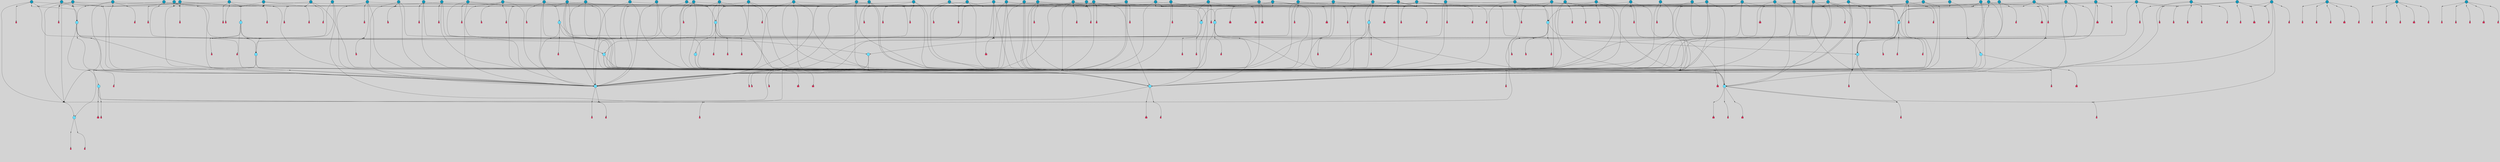 // File exported with GEGELATI v1.3.1
// On the 2024-04-08 17:50:54
// With the File::TPGGraphDotExporter
digraph{
	graph[pad = "0.212, 0.055" bgcolor = lightgray]
	node[shape=circle style = filled label = ""]
		T3 [fillcolor="#66ddff"]
		T4 [fillcolor="#66ddff"]
		T7 [fillcolor="#66ddff"]
		T11 [fillcolor="#66ddff"]
		T24 [fillcolor="#66ddff"]
		T54 [fillcolor="#66ddff"]
		T164 [fillcolor="#66ddff"]
		T207 [fillcolor="#66ddff"]
		T250 [fillcolor="#66ddff"]
		T264 [fillcolor="#1199bb"]
		T311 [fillcolor="#66ddff"]
		T317 [fillcolor="#66ddff"]
		T318 [fillcolor="#1199bb"]
		T344 [fillcolor="#1199bb"]
		T365 [fillcolor="#66ddff"]
		T455 [fillcolor="#66ddff"]
		T542 [fillcolor="#1199bb"]
		T563 [fillcolor="#1199bb"]
		T601 [fillcolor="#1199bb"]
		T608 [fillcolor="#1199bb"]
		T630 [fillcolor="#66ddff"]
		T644 [fillcolor="#1199bb"]
		T321 [fillcolor="#1199bb"]
		T662 [fillcolor="#66ddff"]
		T663 [fillcolor="#66ddff"]
		T666 [fillcolor="#1199bb"]
		T668 [fillcolor="#66ddff"]
		T679 [fillcolor="#1199bb"]
		T696 [fillcolor="#1199bb"]
		T697 [fillcolor="#1199bb"]
		T700 [fillcolor="#1199bb"]
		T714 [fillcolor="#1199bb"]
		T717 [fillcolor="#1199bb"]
		T721 [fillcolor="#1199bb"]
		T728 [fillcolor="#1199bb"]
		T733 [fillcolor="#1199bb"]
		T737 [fillcolor="#1199bb"]
		T758 [fillcolor="#66ddff"]
		T762 [fillcolor="#1199bb"]
		T764 [fillcolor="#1199bb"]
		T775 [fillcolor="#1199bb"]
		T776 [fillcolor="#1199bb"]
		T778 [fillcolor="#1199bb"]
		T781 [fillcolor="#1199bb"]
		T785 [fillcolor="#1199bb"]
		T791 [fillcolor="#1199bb"]
		T797 [fillcolor="#1199bb"]
		T801 [fillcolor="#1199bb"]
		T804 [fillcolor="#1199bb"]
		T805 [fillcolor="#1199bb"]
		T806 [fillcolor="#1199bb"]
		T807 [fillcolor="#66ddff"]
		T808 [fillcolor="#1199bb"]
		T809 [fillcolor="#1199bb"]
		T810 [fillcolor="#1199bb"]
		T811 [fillcolor="#1199bb"]
		T813 [fillcolor="#1199bb"]
		T814 [fillcolor="#1199bb"]
		T815 [fillcolor="#1199bb"]
		T816 [fillcolor="#1199bb"]
		T817 [fillcolor="#1199bb"]
		T818 [fillcolor="#1199bb"]
		T819 [fillcolor="#1199bb"]
		T821 [fillcolor="#66ddff"]
		T823 [fillcolor="#1199bb"]
		T826 [fillcolor="#1199bb"]
		T827 [fillcolor="#1199bb"]
		T828 [fillcolor="#1199bb"]
		T831 [fillcolor="#1199bb"]
		T832 [fillcolor="#1199bb"]
		T834 [fillcolor="#1199bb"]
		T837 [fillcolor="#1199bb"]
		T838 [fillcolor="#1199bb"]
		T839 [fillcolor="#1199bb"]
		T841 [fillcolor="#1199bb"]
		T842 [fillcolor="#1199bb"]
		T843 [fillcolor="#1199bb"]
		T844 [fillcolor="#1199bb"]
		T847 [fillcolor="#1199bb"]
		T848 [fillcolor="#1199bb"]
		T849 [fillcolor="#1199bb"]
		T850 [fillcolor="#1199bb"]
		T852 [fillcolor="#1199bb"]
		T853 [fillcolor="#1199bb"]
		T856 [fillcolor="#1199bb"]
		T858 [fillcolor="#1199bb"]
		T861 [fillcolor="#1199bb"]
		T862 [fillcolor="#1199bb"]
		T863 [fillcolor="#1199bb"]
		T865 [fillcolor="#1199bb"]
		T867 [fillcolor="#1199bb"]
		T869 [fillcolor="#1199bb"]
		T872 [fillcolor="#1199bb"]
		T874 [fillcolor="#1199bb"]
		T875 [fillcolor="#1199bb"]
		T876 [fillcolor="#1199bb"]
		T877 [fillcolor="#1199bb"]
		T878 [fillcolor="#1199bb"]
		T879 [fillcolor="#1199bb"]
		T880 [fillcolor="#1199bb"]
		T881 [fillcolor="#1199bb"]
		P11701 [fillcolor="#cccccc" shape=point] //6|
		I11701 [shape=box style=invis label="6|1&2|6#1|7&#92;n10|7&2|0#1|5&#92;n9|4&0|1#2|2&#92;n8|6&0|0#1|0&#92;n"]
		P11701 -> I11701[style=invis]
		A8068 [fillcolor="#ff3366" shape=box margin=0.03 width=0 height=0 label="3"]
		T3 -> P11701 -> A8068
		P11702 [fillcolor="#cccccc" shape=point] //3|
		I11702 [shape=box style=invis label="7|6&2|4#0|2&#92;n10|3&2|7#1|4&#92;n11|6&0|4#0|1&#92;n7|1&0|0#2|6&#92;n7|6&0|3#2|6&#92;n4|0&2|6#0|1&#92;n4|4&2|5#0|2&#92;n4|6&0|4#2|7&#92;n10|0&2|3#1|5&#92;n2|6&0|5#0|2&#92;n1|0&2|3#0|7&#92;n1|6&2|0#0|5&#92;n6|2&0|1#0|7&#92;n9|2&0|3#2|7&#92;n5|3&0|6#0|6&#92;n1|7&2|5#2|3&#92;n8|1&2|7#0|6&#92;n1|0&2|5#2|1&#92;n7|1&2|2#2|5&#92;n7|4&2|6#0|3&#92;n"]
		P11702 -> I11702[style=invis]
		A8069 [fillcolor="#ff3366" shape=box margin=0.03 width=0 height=0 label="4"]
		T3 -> P11702 -> A8069
		P11703 [fillcolor="#cccccc" shape=point] //7|
		I11703 [shape=box style=invis label="0|2&2|4#2|6&#92;n5|3&0|6#0|1&#92;n4|7&2|6#0|5&#92;n7|6&0|7#0|5&#92;n10|7&2|2#1|1&#92;n"]
		P11703 -> I11703[style=invis]
		A8070 [fillcolor="#ff3366" shape=box margin=0.03 width=0 height=0 label="4"]
		T4 -> P11703 -> A8070
		P11704 [fillcolor="#cccccc" shape=point] //0|
		I11704 [shape=box style=invis label="2|5&0|1#0|6&#92;n6|1&2|2#2|7&#92;n8|0&0|3#1|4&#92;n4|3&2|5#2|4&#92;n8|1&2|4#0|0&#92;n6|6&0|1#2|6&#92;n11|7&2|4#2|5&#92;n6|2&2|4#0|2&#92;n8|5&2|4#2|4&#92;n2|1&2|1#2|2&#92;n2|7&2|5#2|6&#92;n9|7&0|5#0|4&#92;n1|2&0|5#2|6&#92;n4|2&2|3#2|7&#92;n3|3&2|1#0|2&#92;n"]
		P11704 -> I11704[style=invis]
		A8071 [fillcolor="#ff3366" shape=box margin=0.03 width=0 height=0 label="5"]
		T4 -> P11704 -> A8071
		P11705 [fillcolor="#cccccc" shape=point] //-3|
		I11705 [shape=box style=invis label="1|6&2|7#0|7&#92;n10|2&0|7#1|3&#92;n9|6&2|7#2|2&#92;n5|3&0|7#0|7&#92;n1|6&2|3#0|0&#92;n2|3&2|3#2|2&#92;n5|1&2|6#0|6&#92;n"]
		P11705 -> I11705[style=invis]
		A8072 [fillcolor="#ff3366" shape=box margin=0.03 width=0 height=0 label="7"]
		T7 -> P11705 -> A8072
		P11706 [fillcolor="#cccccc" shape=point] //5|
		I11706 [shape=box style=invis label="0|5&2|3#0|1&#92;n0|6&2|1#2|4&#92;n6|2&2|6#0|7&#92;n7|4&0|3#0|1&#92;n5|4&0|7#1|6&#92;n9|1&0|5#2|2&#92;n6|3&2|3#1|7&#92;n11|7&2|4#1|6&#92;n2|5&0|1#0|0&#92;n4|7&0|0#0|2&#92;n6|2&0|6#0|0&#92;n2|1&2|6#2|4&#92;n10|0&2|0#1|0&#92;n6|6&2|4#0|6&#92;n"]
		P11706 -> I11706[style=invis]
		A8073 [fillcolor="#ff3366" shape=box margin=0.03 width=0 height=0 label="8"]
		T7 -> P11706 -> A8073
		P11707 [fillcolor="#cccccc" shape=point] //6|
		I11707 [shape=box style=invis label="3|0&2|7#2|2&#92;n3|2&0|4#2|5&#92;n5|1&0|2#1|0&#92;n8|7&0|1#2|0&#92;n8|5&0|3#0|6&#92;n0|2&0|2#2|3&#92;n1|5&2|5#0|5&#92;n5|6&0|6#0|7&#92;n6|7&0|0#2|6&#92;n1|2&2|3#0|0&#92;n7|7&2|3#0|4&#92;n0|7&2|7#0|6&#92;n1|0&2|2#2|7&#92;n4|4&0|1#0|0&#92;n"]
		P11707 -> I11707[style=invis]
		A8074 [fillcolor="#ff3366" shape=box margin=0.03 width=0 height=0 label="11"]
		T11 -> P11707 -> A8074
		P11708 [fillcolor="#cccccc" shape=point] //-4|
		I11708 [shape=box style=invis label="4|1&0|4#2|6&#92;n1|2&2|2#2|0&#92;n1|2&2|0#0|6&#92;n8|4&2|3#2|5&#92;n5|5&2|1#1|0&#92;n"]
		P11708 -> I11708[style=invis]
		A8075 [fillcolor="#ff3366" shape=box margin=0.03 width=0 height=0 label="12"]
		T11 -> P11708 -> A8075
		P11709 [fillcolor="#cccccc" shape=point] //-3|
		I11709 [shape=box style=invis label="8|1&2|3#0|5&#92;n0|6&0|5#0|5&#92;n3|7&2|1#0|6&#92;n3|5&0|1#0|0&#92;n9|5&2|0#0|4&#92;n3|5&0|2#0|3&#92;n10|6&2|4#1|0&#92;n9|4&2|7#2|6&#92;n1|7&2|5#2|2&#92;n"]
		P11709 -> I11709[style=invis]
		A8076 [fillcolor="#ff3366" shape=box margin=0.03 width=0 height=0 label="5"]
		T4 -> P11709 -> A8076
		P11710 [fillcolor="#cccccc" shape=point] //1|
		I11710 [shape=box style=invis label="5|1&0|6#2|7&#92;n2|4&0|4#2|2&#92;n0|6&0|5#0|4&#92;n10|6&2|5#1|6&#92;n9|3&0|1#1|7&#92;n10|3&2|2#1|0&#92;n5|0&0|0#2|1&#92;n11|3&2|3#1|5&#92;n10|3&0|1#1|0&#92;n2|4&0|1#0|1&#92;n0|2&0|3#2|4&#92;n9|2&2|1#2|5&#92;n11|7&2|6#2|6&#92;n"]
		P11710 -> I11710[style=invis]
		T24 -> P11710 -> T7
		P11711 [fillcolor="#cccccc" shape=point] //5|
		I11711 [shape=box style=invis label="3|0&2|0#0|1&#92;n3|0&0|7#0|1&#92;n5|3&0|2#2|6&#92;n4|4&2|4#2|6&#92;n11|2&0|7#1|6&#92;n2|7&2|2#2|5&#92;n9|3&2|6#2|7&#92;n7|7&0|0#0|4&#92;n6|1&2|4#2|3&#92;n5|4&2|0#1|6&#92;n1|3&0|7#0|4&#92;n"]
		P11711 -> I11711[style=invis]
		A8077 [fillcolor="#ff3366" shape=box margin=0.03 width=0 height=0 label="7"]
		T24 -> P11711 -> A8077
		P11712 [fillcolor="#cccccc" shape=point] //-2|
		I11712 [shape=box style=invis label="4|1&0|4#0|3&#92;n4|2&0|5#2|0&#92;n5|5&2|6#0|5&#92;n1|4&0|1#0|2&#92;n6|3&2|7#1|5&#92;n0|4&2|0#0|3&#92;n8|5&2|5#1|2&#92;n10|7&2|7#1|1&#92;n3|4&0|0#2|1&#92;n3|6&2|5#2|5&#92;n8|3&0|1#0|7&#92;n10|0&2|7#1|3&#92;n4|1&2|4#0|1&#92;n9|3&2|0#0|4&#92;n3|6&2|0#0|4&#92;n1|2&0|6#2|1&#92;n4|0&2|1#2|2&#92;n"]
		P11712 -> I11712[style=invis]
		A8078 [fillcolor="#ff3366" shape=box margin=0.03 width=0 height=0 label="14"]
		T24 -> P11712 -> A8078
		P11713 [fillcolor="#cccccc" shape=point] //8|
		I11713 [shape=box style=invis label="9|0&0|1#2|0&#92;n10|1&2|5#1|4&#92;n8|2&2|6#0|4&#92;n2|4&2|5#2|3&#92;n4|2&2|2#0|2&#92;n7|5&0|2#0|0&#92;n8|2&2|1#1|3&#92;n8|7&0|7#2|1&#92;n1|1&0|0#0|7&#92;n5|6&2|5#1|0&#92;n6|6&2|5#0|0&#92;n11|4&0|3#2|6&#92;n4|2&2|4#0|7&#92;n5|6&0|1#2|0&#92;n11|3&0|2#0|7&#92;n"]
		P11713 -> I11713[style=invis]
		A8079 [fillcolor="#ff3366" shape=box margin=0.03 width=0 height=0 label="6"]
		T54 -> P11713 -> A8079
		T54 -> P11711
		P11714 [fillcolor="#cccccc" shape=point] //-10|
		I11714 [shape=box style=invis label="3|6&0|0#0|4&#92;n4|1&2|4#0|1&#92;n5|1&0|1#0|4&#92;n5|5&2|6#0|5&#92;n6|5&0|6#0|3&#92;n11|1&2|0#0|1&#92;n0|7&2|0#0|3&#92;n1|2&0|6#0|1&#92;n8|0&0|4#2|0&#92;n0|4&0|7#2|7&#92;n7|0&2|7#1|3&#92;n3|1&0|5#2|5&#92;n5|1&0|4#0|3&#92;n2|2&0|2#0|0&#92;n8|3&0|1#0|7&#92;n3|0&0|3#0|5&#92;n7|2&0|5#2|0&#92;n6|3&2|7#1|5&#92;n4|7&2|7#2|1&#92;n"]
		P11714 -> I11714[style=invis]
		A8080 [fillcolor="#ff3366" shape=box margin=0.03 width=0 height=0 label="14"]
		T54 -> P11714 -> A8080
		T54 -> P11706
		T164 -> P11704
		P11715 [fillcolor="#cccccc" shape=point] //-1|
		I11715 [shape=box style=invis label="6|4&0|4#2|4&#92;n4|5&2|5#2|4&#92;n9|7&2|5#0|3&#92;n3|7&2|6#0|6&#92;n8|7&0|6#0|4&#92;n2|1&2|0#0|1&#92;n8|6&0|0#2|5&#92;n2|1&0|2#0|3&#92;n6|1&0|7#2|6&#92;n6|3&0|1#1|6&#92;n5|4&2|7#0|4&#92;n0|7&0|4#2|0&#92;n11|0&2|0#2|5&#92;n3|7&2|0#2|7&#92;n8|3&2|7#1|4&#92;n5|7&0|6#0|4&#92;n0|0&2|3#2|3&#92;n5|4&2|1#0|3&#92;n0|4&0|3#2|5&#92;n"]
		P11715 -> I11715[style=invis]
		A8081 [fillcolor="#ff3366" shape=box margin=0.03 width=0 height=0 label="10"]
		T164 -> P11715 -> A8081
		P11716 [fillcolor="#cccccc" shape=point] //-7|
		I11716 [shape=box style=invis label="6|1&0|2#0|3&#92;n1|2&0|1#2|0&#92;n10|3&2|2#1|1&#92;n0|1&0|2#0|7&#92;n4|6&2|7#2|4&#92;n6|0&2|7#0|6&#92;n"]
		P11716 -> I11716[style=invis]
		A8082 [fillcolor="#ff3366" shape=box margin=0.03 width=0 height=0 label="7"]
		T164 -> P11716 -> A8082
		P11717 [fillcolor="#cccccc" shape=point] //-6|
		I11717 [shape=box style=invis label="11|7&0|1#0|6&#92;n3|5&0|1#0|3&#92;n1|5&0|5#0|6&#92;n1|7&2|5#2|2&#92;n0|0&0|2#2|2&#92;n4|4&0|1#0|5&#92;n6|4&2|2#0|2&#92;n0|6&2|5#0|5&#92;n0|3&2|2#2|6&#92;n"]
		P11717 -> I11717[style=invis]
		A8083 [fillcolor="#ff3366" shape=box margin=0.03 width=0 height=0 label="5"]
		T164 -> P11717 -> A8083
		P11718 [fillcolor="#cccccc" shape=point] //4|
		I11718 [shape=box style=invis label="4|3&0|6#0|3&#92;n5|7&2|3#2|2&#92;n5|6&0|7#1|2&#92;n1|4&2|6#0|3&#92;n8|4&2|1#2|5&#92;n9|5&2|4#1|4&#92;n2|4&0|5#0|7&#92;n10|0&0|6#1|3&#92;n3|0&0|6#0|2&#92;n2|7&2|7#2|6&#92;n5|2&0|5#1|5&#92;n10|4&2|5#1|7&#92;n4|0&0|4#2|4&#92;n11|1&0|4#2|6&#92;n10|6&2|0#1|4&#92;n9|7&0|3#1|4&#92;n4|5&2|7#0|6&#92;n11|5&2|6#2|3&#92;n0|3&0|5#0|1&#92;n"]
		P11718 -> I11718[style=invis]
		A8084 [fillcolor="#ff3366" shape=box margin=0.03 width=0 height=0 label="13"]
		T164 -> P11718 -> A8084
		P11719 [fillcolor="#cccccc" shape=point] //7|
		I11719 [shape=box style=invis label="7|0&2|1#2|0&#92;n9|7&2|1#1|7&#92;n8|2&0|1#1|0&#92;n6|6&0|2#1|1&#92;n2|2&0|5#0|0&#92;n5|7&0|0#2|1&#92;n5|1&2|5#1|5&#92;n4|7&2|4#2|3&#92;n10|5&2|2#1|5&#92;n1|3&2|2#2|0&#92;n10|2&2|6#1|5&#92;n"]
		P11719 -> I11719[style=invis]
		A8085 [fillcolor="#ff3366" shape=box margin=0.03 width=0 height=0 label="1"]
		T207 -> P11719 -> A8085
		P11720 [fillcolor="#cccccc" shape=point] //-3|
		I11720 [shape=box style=invis label="3|7&0|0#0|2&#92;n11|5&0|1#1|1&#92;n4|1&0|6#2|6&#92;n4|0&0|1#0|5&#92;n"]
		P11720 -> I11720[style=invis]
		T207 -> P11720 -> T24
		P11721 [fillcolor="#cccccc" shape=point] //5|
		I11721 [shape=box style=invis label="8|1&2|6#0|6&#92;n3|0&0|7#0|1&#92;n11|3&0|2#2|6&#92;n4|4&2|4#2|6&#92;n11|2&0|7#1|6&#92;n2|7&2|2#2|5&#92;n7|7&0|0#0|4&#92;n6|1&2|4#2|3&#92;n5|4&2|0#1|6&#92;n3|0&2|0#0|1&#92;n1|3&0|7#0|4&#92;n"]
		P11721 -> I11721[style=invis]
		A8086 [fillcolor="#ff3366" shape=box margin=0.03 width=0 height=0 label="7"]
		T207 -> P11721 -> A8086
		P11722 [fillcolor="#cccccc" shape=point] //5|
		I11722 [shape=box style=invis label="10|4&2|6#1|2&#92;n8|4&0|1#1|0&#92;n0|4&2|6#0|0&#92;n8|4&2|5#2|1&#92;n7|5&2|5#1|0&#92;n3|6&0|6#2|2&#92;n1|7&0|7#0|5&#92;n2|0&0|7#2|4&#92;n9|4&2|6#2|7&#92;n2|6&2|2#0|0&#92;n11|7&2|7#0|7&#92;n5|5&0|0#0|1&#92;n10|1&0|0#1|0&#92;n7|3&0|1#2|5&#92;n9|2&2|7#1|5&#92;n9|0&2|5#1|2&#92;n1|6&2|4#2|2&#92;n3|3&2|2#0|7&#92;n1|6&2|0#0|0&#92;n6|4&2|6#1|0&#92;n"]
		P11722 -> I11722[style=invis]
		A8087 [fillcolor="#ff3366" shape=box margin=0.03 width=0 height=0 label="1"]
		T207 -> P11722 -> A8087
		P11723 [fillcolor="#cccccc" shape=point] //7|
		I11723 [shape=box style=invis label="6|1&2|6#2|7&#92;n7|0&2|4#2|3&#92;n3|3&0|7#0|6&#92;n5|4&0|2#2|4&#92;n8|5&2|6#2|7&#92;n0|0&2|3#0|3&#92;n5|4&2|4#2|6&#92;n"]
		P11723 -> I11723[style=invis]
		T207 -> P11723 -> T4
		P11724 [fillcolor="#cccccc" shape=point] //8|
		I11724 [shape=box style=invis label="5|4&2|1#1|0&#92;n3|0&0|3#2|0&#92;n3|7&2|2#0|6&#92;n6|6&0|2#2|4&#92;n0|0&0|2#0|6&#92;n"]
		P11724 -> I11724[style=invis]
		T250 -> P11724 -> T164
		P11725 [fillcolor="#cccccc" shape=point] //5|
		I11725 [shape=box style=invis label="3|0&2|0#2|1&#92;n3|0&0|7#0|1&#92;n5|3&0|2#2|6&#92;n4|4&2|4#2|6&#92;n5|4&2|0#1|6&#92;n2|7&2|2#2|5&#92;n1|3&0|7#0|4&#92;n11|6&2|2#0|7&#92;n7|7&0|0#0|4&#92;n6|1&2|4#2|3&#92;n11|0&0|7#1|6&#92;n9|3&2|6#2|7&#92;n"]
		P11725 -> I11725[style=invis]
		A8088 [fillcolor="#ff3366" shape=box margin=0.03 width=0 height=0 label="7"]
		T250 -> P11725 -> A8088
		P11726 [fillcolor="#cccccc" shape=point] //7|
		I11726 [shape=box style=invis label="7|4&2|7#0|4&#92;n4|6&0|1#2|5&#92;n2|1&2|3#0|0&#92;n4|3&2|0#0|1&#92;n0|0&2|7#2|7&#92;n7|7&0|5#2|3&#92;n5|0&2|1#2|2&#92;n10|0&0|4#1|2&#92;n4|4&0|7#0|0&#92;n6|7&0|2#0|1&#92;n1|4&2|5#0|4&#92;n"]
		P11726 -> I11726[style=invis]
		A8089 [fillcolor="#ff3366" shape=box margin=0.03 width=0 height=0 label="0"]
		T250 -> P11726 -> A8089
		T250 -> P11711
		P11727 [fillcolor="#cccccc" shape=point] //10|
		I11727 [shape=box style=invis label="6|1&2|4#2|3&#92;n3|0&0|7#0|1&#92;n5|3&0|2#2|6&#92;n4|4&0|4#2|6&#92;n5|4&2|0#1|6&#92;n10|5&0|6#1|5&#92;n2|5&2|1#2|2&#92;n1|3&0|7#0|4&#92;n3|0&2|0#0|1&#92;n11|2&0|5#1|6&#92;n9|3&2|6#2|7&#92;n7|7&0|0#0|4&#92;n"]
		P11727 -> I11727[style=invis]
		A8090 [fillcolor="#ff3366" shape=box margin=0.03 width=0 height=0 label="7"]
		T250 -> P11727 -> A8090
		P11728 [fillcolor="#cccccc" shape=point] //-2|
		I11728 [shape=box style=invis label="11|7&2|0#1|7&#92;n4|3&0|1#2|5&#92;n0|4&2|4#2|7&#92;n1|6&0|0#0|4&#92;n4|0&0|0#0|5&#92;n0|6&2|3#2|0&#92;n9|6&2|5#1|3&#92;n0|7&2|1#2|5&#92;n4|4&0|5#0|1&#92;n10|4&0|0#1|0&#92;n"]
		P11728 -> I11728[style=invis]
		A8091 [fillcolor="#ff3366" shape=box margin=0.03 width=0 height=0 label="12"]
		T264 -> P11728 -> A8091
		P11729 [fillcolor="#cccccc" shape=point] //-3|
		I11729 [shape=box style=invis label="7|2&2|4#0|2&#92;n4|1&2|6#0|1&#92;n11|6&0|4#0|1&#92;n7|1&0|0#2|6&#92;n6|2&0|1#0|7&#92;n10|3&2|7#1|4&#92;n3|5&2|3#0|1&#92;n4|4&2|5#0|2&#92;n4|6&0|4#2|7&#92;n2|5&0|5#0|2&#92;n10|0&2|3#1|4&#92;n0|1&2|7#0|6&#92;n7|6&0|3#2|6&#92;n1|3&0|6#2|0&#92;n5|3&0|6#0|6&#92;n1|4&2|5#2|3&#92;n1|6&2|0#0|5&#92;n9|2&0|3#2|7&#92;n7|1&2|2#2|5&#92;n"]
		P11729 -> I11729[style=invis]
		T264 -> P11729 -> T207
		P11730 [fillcolor="#cccccc" shape=point] //2|
		I11730 [shape=box style=invis label="4|1&0|4#2|6&#92;n5|5&2|1#1|0&#92;n1|0&2|0#0|6&#92;n8|4&2|3#2|5&#92;n"]
		P11730 -> I11730[style=invis]
		T264 -> P11730 -> T11
		P11731 [fillcolor="#cccccc" shape=point] //2|
		I11731 [shape=box style=invis label="11|0&2|3#0|7&#92;n10|4&2|5#1|6&#92;n4|7&0|2#2|3&#92;n6|0&2|6#0|6&#92;n9|0&0|7#0|5&#92;n7|2&2|4#1|2&#92;n5|1&2|6#2|7&#92;n"]
		P11731 -> I11731[style=invis]
		T311 -> P11731 -> T7
		P11732 [fillcolor="#cccccc" shape=point] //5|
		I11732 [shape=box style=invis label="5|4&2|0#1|6&#92;n3|0&0|7#0|1&#92;n5|3&0|2#2|6&#92;n11|2&0|7#1|6&#92;n2|7&2|2#2|5&#92;n9|3&2|6#2|7&#92;n7|7&0|0#0|4&#92;n6|1&2|4#2|3&#92;n3|0&2|0#0|1&#92;n1|3&2|7#0|4&#92;n"]
		P11732 -> I11732[style=invis]
		A8092 [fillcolor="#ff3366" shape=box margin=0.03 width=0 height=0 label="7"]
		T311 -> P11732 -> A8092
		T311 -> P11728
		P11733 [fillcolor="#cccccc" shape=point] //-1|
		I11733 [shape=box style=invis label="1|7&2|1#0|6&#92;n8|1&2|3#0|5&#92;n10|6&2|7#1|0&#92;n1|7&2|5#0|2&#92;n0|3&0|3#2|2&#92;n3|5&0|1#0|0&#92;n3|5&0|2#0|3&#92;n1|5&2|0#0|4&#92;n5|7&2|2#2|5&#92;n4|0&2|3#0|3&#92;n"]
		P11733 -> I11733[style=invis]
		T311 -> P11733 -> T3
		P11734 [fillcolor="#cccccc" shape=point] //2|
		I11734 [shape=box style=invis label="4|1&0|5#0|1&#92;n6|4&0|7#2|4&#92;n10|5&2|6#1|4&#92;n9|2&0|4#2|3&#92;n6|2&2|3#1|7&#92;n8|1&0|2#0|3&#92;n4|0&2|0#0|1&#92;n"]
		P11734 -> I11734[style=invis]
		T311 -> P11734 -> T54
		P11735 [fillcolor="#cccccc" shape=point] //7|
		I11735 [shape=box style=invis label="9|6&2|6#1|3&#92;n9|7&2|0#1|7&#92;n3|0&2|0#0|0&#92;n1|6&0|0#0|4&#92;n7|4&0|3#0|1&#92;n"]
		P11735 -> I11735[style=invis]
		A8093 [fillcolor="#ff3366" shape=box margin=0.03 width=0 height=0 label="12"]
		T318 -> P11735 -> A8093
		P11736 [fillcolor="#cccccc" shape=point] //-9|
		I11736 [shape=box style=invis label="7|1&0|0#2|6&#92;n1|6&0|4#2|7&#92;n7|6&2|4#0|2&#92;n10|7&2|1#1|3&#92;n7|6&0|3#2|6&#92;n4|0&2|2#2|1&#92;n1|0&0|5#2|3&#92;n6|1&2|6#1|1&#92;n7|4&2|6#1|0&#92;n9|5&0|1#0|2&#92;n9|2&0|3#0|7&#92;n6|0&2|7#0|6&#92;n10|5&2|3#1|5&#92;n10|0&2|7#1|4&#92;n1|0&2|3#0|7&#92;n5|2&0|6#0|6&#92;n2|6&0|1#0|2&#92;n7|4&2|5#0|3&#92;n3|6&2|4#0|5&#92;n1|6&2|0#0|5&#92;n"]
		P11736 -> I11736[style=invis]
		A8094 [fillcolor="#ff3366" shape=box margin=0.03 width=0 height=0 label="4"]
		T318 -> P11736 -> A8094
		P11737 [fillcolor="#cccccc" shape=point] //-7|
		I11737 [shape=box style=invis label="9|1&2|7#2|1&#92;n7|0&2|0#2|7&#92;n2|3&2|3#2|2&#92;n8|5&2|1#0|3&#92;n5|5&0|7#0|1&#92;n1|6&2|7#0|7&#92;n10|2&0|7#1|3&#92;n6|4&2|2#2|4&#92;n0|6&2|5#0|2&#92;n"]
		P11737 -> I11737[style=invis]
		A8095 [fillcolor="#ff3366" shape=box margin=0.03 width=0 height=0 label="7"]
		T318 -> P11737 -> A8095
		P11738 [fillcolor="#cccccc" shape=point] //3|
		I11738 [shape=box style=invis label="7|6&2|4#0|2&#92;n10|3&2|7#1|4&#92;n11|6&0|4#0|1&#92;n7|1&0|0#2|6&#92;n7|6&0|3#2|6&#92;n4|0&2|6#0|1&#92;n4|4&2|5#0|2&#92;n4|6&0|4#2|7&#92;n10|0&2|3#1|5&#92;n2|6&0|5#0|2&#92;n1|0&2|3#0|7&#92;n1|6&2|0#0|5&#92;n6|2&0|1#0|7&#92;n9|2&0|3#2|7&#92;n5|3&0|6#0|6&#92;n1|7&2|5#2|3&#92;n8|1&2|7#0|6&#92;n1|0&2|5#2|1&#92;n7|1&2|2#2|5&#92;n7|4&2|6#0|3&#92;n"]
		P11738 -> I11738[style=invis]
		A8096 [fillcolor="#ff3366" shape=box margin=0.03 width=0 height=0 label="4"]
		T317 -> P11738 -> A8096
		P11739 [fillcolor="#cccccc" shape=point] //6|
		I11739 [shape=box style=invis label="6|1&2|6#1|7&#92;n10|7&2|0#1|5&#92;n9|4&0|1#2|2&#92;n8|6&0|0#1|0&#92;n"]
		P11739 -> I11739[style=invis]
		A8097 [fillcolor="#ff3366" shape=box margin=0.03 width=0 height=0 label="3"]
		T317 -> P11739 -> A8097
		P11740 [fillcolor="#cccccc" shape=point] //-9|
		I11740 [shape=box style=invis label="11|5&0|0#2|6&#92;n8|5&2|3#2|1&#92;n7|1&0|6#1|3&#92;n11|4&0|2#0|1&#92;n9|0&2|7#1|6&#92;n10|1&0|3#1|6&#92;n0|3&0|4#2|5&#92;n5|7&2|3#1|6&#92;n2|0&2|1#0|7&#92;n"]
		P11740 -> I11740[style=invis]
		A8098 [fillcolor="#ff3366" shape=box margin=0.03 width=0 height=0 label="2"]
		T318 -> P11740 -> A8098
		P11741 [fillcolor="#cccccc" shape=point] //-1|
		I11741 [shape=box style=invis label="1|7&2|1#0|6&#92;n8|1&2|3#0|5&#92;n10|6&2|7#1|0&#92;n1|7&2|5#0|2&#92;n0|3&0|3#2|2&#92;n3|5&0|1#0|0&#92;n3|5&0|2#0|3&#92;n1|5&2|0#0|4&#92;n5|7&2|2#2|5&#92;n4|0&2|3#0|3&#92;n"]
		P11741 -> I11741[style=invis]
		T318 -> P11741 -> T317
		P11742 [fillcolor="#cccccc" shape=point] //-4|
		I11742 [shape=box style=invis label="7|2&2|4#0|2&#92;n4|1&2|6#0|1&#92;n0|1&2|7#0|6&#92;n6|2&0|1#0|7&#92;n10|3&2|7#1|4&#92;n3|5&2|3#0|1&#92;n4|4&2|5#0|2&#92;n4|6&0|4#2|7&#92;n2|5&0|5#0|2&#92;n10|0&2|3#1|4&#92;n11|6&0|4#0|1&#92;n7|6&0|3#2|6&#92;n1|3&0|6#2|0&#92;n5|3&0|6#0|6&#92;n1|4&2|5#2|3&#92;n1|1&2|0#0|5&#92;n9|2&0|3#2|7&#92;n7|1&2|2#2|5&#92;n"]
		P11742 -> I11742[style=invis]
		T344 -> P11742 -> T207
		T344 -> P11730
		T344 -> P11730
		P11743 [fillcolor="#cccccc" shape=point] //2|
		I11743 [shape=box style=invis label="11|2&2|1#2|2&#92;n0|1&0|0#0|6&#92;n9|2&0|4#2|2&#92;n9|7&2|0#0|0&#92;n4|5&0|6#2|7&#92;n6|7&0|2#0|1&#92;n5|6&0|2#1|0&#92;n11|6&2|1#2|1&#92;n11|0&0|0#2|3&#92;n8|4&0|7#1|1&#92;n11|3&0|7#1|6&#92;n9|2&2|1#2|5&#92;n11|7&0|2#0|2&#92;n"]
		P11743 -> I11743[style=invis]
		T365 -> P11743 -> T3
		P11744 [fillcolor="#cccccc" shape=point] //4|
		I11744 [shape=box style=invis label="7|1&0|6#0|1&#92;n6|7&2|7#1|7&#92;n10|1&2|1#1|1&#92;n9|6&2|2#1|4&#92;n4|7&0|4#2|2&#92;n9|6&0|5#1|1&#92;n10|0&2|6#1|6&#92;n5|1&0|1#2|3&#92;n10|1&0|5#1|0&#92;n3|4&2|3#0|0&#92;n8|2&0|5#2|4&#92;n1|6&2|0#0|0&#92;n2|3&0|1#2|6&#92;n5|2&2|2#1|6&#92;n2|2&0|1#2|1&#92;n3|1&2|7#0|3&#92;n6|7&2|3#0|4&#92;n"]
		P11744 -> I11744[style=invis]
		A8099 [fillcolor="#ff3366" shape=box margin=0.03 width=0 height=0 label="10"]
		T365 -> P11744 -> A8099
		P11745 [fillcolor="#cccccc" shape=point] //3|
		I11745 [shape=box style=invis label="4|7&0|7#2|7&#92;n11|5&2|6#0|2&#92;n5|5&2|6#2|0&#92;n3|2&0|6#0|3&#92;n10|2&2|5#1|5&#92;n9|4&2|3#1|5&#92;n2|5&2|7#2|4&#92;n11|3&2|5#1|0&#92;n7|0&0|7#2|1&#92;n1|2&0|5#0|1&#92;n"]
		P11745 -> I11745[style=invis]
		A8100 [fillcolor="#ff3366" shape=box margin=0.03 width=0 height=0 label="5"]
		T365 -> P11745 -> A8100
		P11746 [fillcolor="#cccccc" shape=point] //2|
		I11746 [shape=box style=invis label="9|0&0|7#0|5&#92;n10|4&2|5#1|6&#92;n4|7&0|2#2|3&#92;n6|0&2|6#0|6&#92;n11|0&2|3#0|7&#92;n7|0&2|4#1|2&#92;n6|3&2|6#2|1&#92;n5|1&2|6#2|7&#92;n"]
		P11746 -> I11746[style=invis]
		T455 -> P11746 -> T7
		T455 -> P11734
		P11747 [fillcolor="#cccccc" shape=point] //4|
		I11747 [shape=box style=invis label="6|0&2|6#0|7&#92;n11|2&0|3#1|2&#92;n11|3&0|7#1|5&#92;n10|4&2|6#1|6&#92;n1|0&2|7#0|6&#92;n4|4&2|6#0|2&#92;n4|7&0|2#2|3&#92;n1|7&0|4#2|3&#92;n9|0&0|7#0|0&#92;n"]
		P11747 -> I11747[style=invis]
		T455 -> P11747 -> T7
		P11748 [fillcolor="#cccccc" shape=point] //-3|
		I11748 [shape=box style=invis label="6|1&0|5#0|3&#92;n10|0&2|7#1|6&#92;n0|1&0|2#0|7&#92;n6|2&0|3#2|7&#92;n4|6&2|7#2|4&#92;n"]
		P11748 -> I11748[style=invis]
		A8101 [fillcolor="#ff3366" shape=box margin=0.03 width=0 height=0 label="7"]
		T455 -> P11748 -> A8101
		P11749 [fillcolor="#cccccc" shape=point] //7|
		I11749 [shape=box style=invis label="10|5&0|6#1|7&#92;n4|3&2|6#0|3&#92;n8|4&0|6#1|2&#92;n3|0&2|0#2|3&#92;n5|6&2|3#0|4&#92;n0|7&2|1#0|5&#92;n8|7&2|2#2|5&#92;n9|1&0|0#1|0&#92;n10|1&2|1#1|4&#92;n3|3&2|7#0|4&#92;n5|2&2|3#0|4&#92;n2|0&2|6#2|2&#92;n1|7&0|1#0|7&#92;n"]
		P11749 -> I11749[style=invis]
		T455 -> P11749 -> T365
		T542 -> P11735
		P11750 [fillcolor="#cccccc" shape=point] //8|
		I11750 [shape=box style=invis label="7|1&0|0#2|6&#92;n1|6&0|4#2|7&#92;n7|6&2|0#0|2&#92;n10|7&2|1#1|3&#92;n7|6&0|3#2|6&#92;n4|0&2|2#2|1&#92;n1|0&0|5#2|3&#92;n6|1&2|6#1|1&#92;n7|4&2|6#1|0&#92;n9|5&0|1#0|2&#92;n7|4&2|5#0|3&#92;n6|0&2|7#0|6&#92;n10|5&2|3#1|5&#92;n10|0&2|7#1|4&#92;n1|0&2|3#0|7&#92;n5|2&0|6#0|6&#92;n2|6&0|1#0|2&#92;n9|2&0|3#0|7&#92;n3|6&2|4#0|5&#92;n1|6&2|0#0|5&#92;n"]
		P11750 -> I11750[style=invis]
		A8102 [fillcolor="#ff3366" shape=box margin=0.03 width=0 height=0 label="4"]
		T542 -> P11750 -> A8102
		P11751 [fillcolor="#cccccc" shape=point] //-8|
		I11751 [shape=box style=invis label="2|1&2|5#2|3&#92;n11|5&2|1#0|3&#92;n5|0&0|7#0|1&#92;n0|1&2|6#0|7&#92;n7|4&2|2#2|4&#92;n0|6&2|5#0|2&#92;n9|2&0|7#1|3&#92;n"]
		P11751 -> I11751[style=invis]
		A8103 [fillcolor="#ff3366" shape=box margin=0.03 width=0 height=0 label="7"]
		T542 -> P11751 -> A8103
		T542 -> P11741
		T542 -> P11749
		P11752 [fillcolor="#cccccc" shape=point] //2|
		I11752 [shape=box style=invis label="0|2&2|6#2|6&#92;n7|0&2|7#1|7&#92;n10|7&0|5#1|6&#92;n0|5&2|7#0|4&#92;n3|1&0|1#2|6&#92;n4|7&0|2#0|6&#92;n"]
		P11752 -> I11752[style=invis]
		T563 -> P11752 -> T164
		T563 -> P11749
		P11753 [fillcolor="#cccccc" shape=point] //-3|
		I11753 [shape=box style=invis label="3|0&2|0#0|1&#92;n4|4&2|4#2|6&#92;n5|3&0|2#2|6&#92;n3|0&0|7#0|1&#92;n11|2&0|7#1|6&#92;n2|7&2|2#2|5&#92;n9|0&2|6#2|7&#92;n7|7&0|0#0|4&#92;n6|1&2|4#2|3&#92;n5|4&2|0#1|6&#92;n1|3&0|7#0|4&#92;n"]
		P11753 -> I11753[style=invis]
		A8104 [fillcolor="#ff3366" shape=box margin=0.03 width=0 height=0 label="7"]
		T563 -> P11753 -> A8104
		P11754 [fillcolor="#cccccc" shape=point] //9|
		I11754 [shape=box style=invis label="6|0&0|6#2|0&#92;n7|1&2|5#1|2&#92;n1|6&2|3#0|7&#92;n4|2&0|7#0|1&#92;n"]
		P11754 -> I11754[style=invis]
		A8105 [fillcolor="#ff3366" shape=box margin=0.03 width=0 height=0 label="2"]
		T563 -> P11754 -> A8105
		P11755 [fillcolor="#cccccc" shape=point] //-4|
		I11755 [shape=box style=invis label="10|6&2|6#1|6&#92;n7|7&2|4#0|2&#92;n4|1&2|6#0|1&#92;n10|3&2|7#1|4&#92;n3|6&0|4#0|5&#92;n2|5&0|5#0|2&#92;n4|6&0|4#0|1&#92;n3|5&2|3#0|1&#92;n4|4&2|5#0|2&#92;n9|2&0|3#2|7&#92;n10|0&2|3#1|4&#92;n7|1&0|0#2|6&#92;n4|6&0|4#2|7&#92;n1|7&0|2#2|4&#92;n1|7&0|6#2|0&#92;n5|3&0|6#0|5&#92;n7|6&0|3#2|6&#92;n1|6&2|0#0|5&#92;n1|4&2|5#2|3&#92;n7|1&2|2#2|5&#92;n"]
		P11755 -> I11755[style=invis]
		T601 -> P11755 -> T207
		T601 -> P11730
		P11756 [fillcolor="#cccccc" shape=point] //3|
		I11756 [shape=box style=invis label="7|2&0|2#2|4&#92;n0|4&0|6#2|7&#92;n9|0&0|1#2|2&#92;n8|6&0|0#1|0&#92;n"]
		P11756 -> I11756[style=invis]
		A8106 [fillcolor="#ff3366" shape=box margin=0.03 width=0 height=0 label="3"]
		T601 -> P11756 -> A8106
		P11757 [fillcolor="#cccccc" shape=point] //5|
		I11757 [shape=box style=invis label="1|6&2|7#0|7&#92;n9|2&2|7#2|3&#92;n10|2&0|7#1|3&#92;n0|0&2|7#2|2&#92;n1|6&2|3#0|0&#92;n2|3&2|3#2|2&#92;n"]
		P11757 -> I11757[style=invis]
		A8107 [fillcolor="#ff3366" shape=box margin=0.03 width=0 height=0 label="7"]
		T608 -> P11757 -> A8107
		P11758 [fillcolor="#cccccc" shape=point] //4|
		I11758 [shape=box style=invis label="11|2&0|3#1|2&#92;n6|0&2|6#0|7&#92;n11|3&0|7#1|5&#92;n10|4&2|6#1|6&#92;n1|0&2|7#0|6&#92;n4|4&2|4#0|2&#92;n4|7&0|2#2|3&#92;n1|7&0|4#2|3&#92;n9|0&0|7#0|0&#92;n"]
		P11758 -> I11758[style=invis]
		T608 -> P11758 -> T207
		T608 -> P11724
		P11759 [fillcolor="#cccccc" shape=point] //-1|
		I11759 [shape=box style=invis label="6|5&2|4#1|4&#92;n0|7&2|6#2|1&#92;n3|5&0|7#2|7&#92;n1|7&0|7#0|4&#92;n1|0&2|0#0|0&#92;n2|1&2|4#0|4&#92;n"]
		P11759 -> I11759[style=invis]
		T608 -> P11759 -> T7
		P11760 [fillcolor="#cccccc" shape=point] //6|
		I11760 [shape=box style=invis label="4|4&0|7#2|7&#92;n10|6&0|1#1|3&#92;n7|5&0|2#0|7&#92;n10|7&0|1#1|5&#92;n9|0&2|1#1|0&#92;n"]
		P11760 -> I11760[style=invis]
		A8108 [fillcolor="#ff3366" shape=box margin=0.03 width=0 height=0 label="7"]
		T630 -> P11760 -> A8108
		T630 -> P11752
		T630 -> P11749
		P11761 [fillcolor="#cccccc" shape=point] //7|
		I11761 [shape=box style=invis label="0|3&2|7#2|1&#92;n3|7&0|1#0|3&#92;n3|1&0|3#2|1&#92;n5|0&0|0#0|2&#92;n9|0&2|2#0|7&#92;n2|5&2|6#0|0&#92;n9|4&2|7#2|6&#92;n8|4&2|6#0|2&#92;n9|5&2|1#0|2&#92;n8|1&2|5#0|5&#92;n9|5&2|0#2|4&#92;n11|2&0|3#0|4&#92;n"]
		P11761 -> I11761[style=invis]
		A8109 [fillcolor="#ff3366" shape=box margin=0.03 width=0 height=0 label="5"]
		T630 -> P11761 -> A8109
		P11762 [fillcolor="#cccccc" shape=point] //10|
		I11762 [shape=box style=invis label="7|0&2|4#0|2&#92;n11|5&0|6#2|7&#92;n6|1&2|6#0|6&#92;n8|6&2|0#0|7&#92;n4|0&0|3#2|5&#92;n11|6&2|7#0|1&#92;n1|7&0|7#2|0&#92;n9|3&2|3#2|3&#92;n6|2&0|0#0|7&#92;n"]
		P11762 -> I11762[style=invis]
		T644 -> P11762 -> T7
		T644 -> P11748
		T644 -> P11749
		P11763 [fillcolor="#cccccc" shape=point] //0|
		I11763 [shape=box style=invis label="0|4&0|7#2|1&#92;n3|1&0|3#2|1&#92;n9|5&2|3#0|2&#92;n9|0&2|2#0|7&#92;n2|5&2|6#0|0&#92;n3|1&0|4#2|6&#92;n5|5&2|2#2|5&#92;n5|0&0|0#0|2&#92;n8|1&2|5#0|5&#92;n4|6&0|0#2|7&#92;n9|4&2|7#2|6&#92;n"]
		P11763 -> I11763[style=invis]
		A8110 [fillcolor="#ff3366" shape=box margin=0.03 width=0 height=0 label="5"]
		T644 -> P11763 -> A8110
		P11764 [fillcolor="#cccccc" shape=point] //3|
		I11764 [shape=box style=invis label="0|7&2|5#0|4&#92;n8|4&0|5#0|6&#92;n8|5&0|5#2|7&#92;n5|6&0|7#0|4&#92;n7|0&0|5#2|1&#92;n10|6&2|1#1|2&#92;n0|0&2|1#0|6&#92;n10|3&0|7#1|1&#92;n8|2&0|5#2|4&#92;n"]
		P11764 -> I11764[style=invis]
		A8111 [fillcolor="#ff3366" shape=box margin=0.03 width=0 height=0 label="5"]
		T644 -> P11764 -> A8111
		T321 -> P11735
		T321 -> P11736
		P11765 [fillcolor="#cccccc" shape=point] //-7|
		I11765 [shape=box style=invis label="9|5&2|0#2|6&#92;n11|4&0|6#0|1&#92;n0|3&0|4#2|5&#92;n8|5&2|3#2|1&#92;n9|0&2|7#1|6&#92;n2|0&2|1#0|5&#92;n5|7&2|3#1|6&#92;n4|1&0|5#2|6&#92;n0|1&2|3#0|2&#92;n10|3&2|1#1|7&#92;n"]
		P11765 -> I11765[style=invis]
		T321 -> P11765 -> T250
		T321 -> P11761
		T321 -> P11749
		P11766 [fillcolor="#cccccc" shape=point] //7|
		I11766 [shape=box style=invis label="7|4&2|1#2|4&#92;n1|1&2|1#0|4&#92;n10|3&0|3#1|2&#92;n8|0&0|4#1|2&#92;n7|6&0|5#0|5&#92;n0|0&2|7#2|7&#92;n6|7&0|2#0|6&#92;n4|3&2|0#0|1&#92;n4|6&0|7#2|5&#92;n7|4&2|7#0|4&#92;n2|0&2|0#2|6&#92;n8|3&0|6#1|5&#92;n"]
		P11766 -> I11766[style=invis]
		A8112 [fillcolor="#ff3366" shape=box margin=0.03 width=0 height=0 label="0"]
		T663 -> P11766 -> A8112
		P11767 [fillcolor="#cccccc" shape=point] //6|
		I11767 [shape=box style=invis label="6|1&2|6#1|7&#92;n10|7&2|0#1|5&#92;n9|4&0|1#2|2&#92;n8|6&0|0#1|0&#92;n"]
		P11767 -> I11767[style=invis]
		A8113 [fillcolor="#ff3366" shape=box margin=0.03 width=0 height=0 label="3"]
		T662 -> P11767 -> A8113
		P11768 [fillcolor="#cccccc" shape=point] //-1|
		I11768 [shape=box style=invis label="1|7&2|1#0|6&#92;n8|1&2|3#0|5&#92;n10|6&2|7#1|0&#92;n1|7&2|5#0|2&#92;n0|3&0|3#2|2&#92;n3|5&0|1#0|0&#92;n3|5&0|2#0|3&#92;n1|5&2|0#0|4&#92;n5|7&2|2#2|5&#92;n4|0&2|3#0|3&#92;n"]
		P11768 -> I11768[style=invis]
		T663 -> P11768 -> T662
		P11769 [fillcolor="#cccccc" shape=point] //7|
		I11769 [shape=box style=invis label="9|6&2|6#1|3&#92;n9|7&2|0#1|7&#92;n3|0&2|0#0|0&#92;n1|6&0|0#0|4&#92;n7|4&0|3#0|1&#92;n"]
		P11769 -> I11769[style=invis]
		A8114 [fillcolor="#ff3366" shape=box margin=0.03 width=0 height=0 label="12"]
		T663 -> P11769 -> A8114
		P11770 [fillcolor="#cccccc" shape=point] //-9|
		I11770 [shape=box style=invis label="11|5&0|0#2|6&#92;n8|5&2|3#2|1&#92;n7|1&0|6#1|3&#92;n11|4&0|2#0|1&#92;n9|0&2|7#1|6&#92;n10|1&0|3#1|6&#92;n0|3&0|4#2|5&#92;n5|7&2|3#1|6&#92;n2|0&2|1#0|7&#92;n"]
		P11770 -> I11770[style=invis]
		A8115 [fillcolor="#ff3366" shape=box margin=0.03 width=0 height=0 label="2"]
		T663 -> P11770 -> A8115
		P11771 [fillcolor="#cccccc" shape=point] //3|
		I11771 [shape=box style=invis label="7|6&2|4#0|2&#92;n10|3&2|7#1|4&#92;n11|6&0|4#0|1&#92;n7|1&0|0#2|6&#92;n7|6&0|3#2|6&#92;n4|0&2|6#0|1&#92;n4|4&2|5#0|2&#92;n4|6&0|4#2|7&#92;n10|0&2|3#1|5&#92;n2|6&0|5#0|2&#92;n1|0&2|3#0|7&#92;n1|6&2|0#0|5&#92;n6|2&0|1#0|7&#92;n9|2&0|3#2|7&#92;n5|3&0|6#0|6&#92;n1|7&2|5#2|3&#92;n8|1&2|7#0|6&#92;n1|0&2|5#2|1&#92;n7|1&2|2#2|5&#92;n7|4&2|6#0|3&#92;n"]
		P11771 -> I11771[style=invis]
		A8116 [fillcolor="#ff3366" shape=box margin=0.03 width=0 height=0 label="4"]
		T662 -> P11771 -> A8116
		P11772 [fillcolor="#cccccc" shape=point] //-2|
		I11772 [shape=box style=invis label="9|1&2|7#2|1&#92;n10|2&2|2#1|6&#92;n7|0&2|6#2|7&#92;n10|2&0|7#1|3&#92;n2|3&2|3#2|2&#92;n5|5&0|7#1|1&#92;n1|6&2|7#0|7&#92;n8|5&2|1#0|3&#92;n0|6&2|5#0|2&#92;n"]
		P11772 -> I11772[style=invis]
		A8117 [fillcolor="#ff3366" shape=box margin=0.03 width=0 height=0 label="7"]
		T663 -> P11772 -> A8117
		P11773 [fillcolor="#cccccc" shape=point] //-9|
		I11773 [shape=box style=invis label="3|3&2|2#2|4&#92;n11|1&2|1#1|2&#92;n3|5&0|7#2|7&#92;n6|5&2|4#1|7&#92;n9|0&0|2#1|4&#92;n11|6&0|0#2|0&#92;n0|7&2|6#2|1&#92;n1|0&0|0#2|0&#92;n5|1&2|4#1|4&#92;n"]
		P11773 -> I11773[style=invis]
		T666 -> P11773 -> T7
		T666 -> P11743
		P11774 [fillcolor="#cccccc" shape=point] //3|
		I11774 [shape=box style=invis label="8|2&2|6#1|6&#92;n10|3&0|6#1|5&#92;n2|1&2|7#0|5&#92;n6|2&2|7#0|4&#92;n2|3&2|4#0|2&#92;n7|0&2|3#1|6&#92;n0|6&0|1#0|7&#92;n1|5&0|5#0|4&#92;n2|6&2|5#0|1&#92;n0|0&0|2#0|6&#92;n10|6&2|3#1|3&#92;n9|5&2|5#2|5&#92;n7|4&0|0#2|5&#92;n6|6&2|0#2|3&#92;n2|6&2|5#2|5&#92;n2|7&2|3#2|6&#92;n9|2&0|7#0|1&#92;n9|6&2|5#1|2&#92;n6|3&0|2#0|7&#92;n"]
		P11774 -> I11774[style=invis]
		T666 -> P11774 -> T455
		P11775 [fillcolor="#cccccc" shape=point] //-3|
		I11775 [shape=box style=invis label="10|0&2|4#1|1&#92;n8|1&2|3#0|5&#92;n10|6&0|5#1|5&#92;n3|7&0|1#0|6&#92;n3|5&0|1#0|0&#92;n10|6&2|4#1|0&#92;n3|5&0|2#0|3&#92;n1|7&2|5#2|2&#92;n9|4&2|7#2|6&#92;n9|5&2|0#0|4&#92;n2|3&2|2#2|0&#92;n"]
		P11775 -> I11775[style=invis]
		A8118 [fillcolor="#ff3366" shape=box margin=0.03 width=0 height=0 label="5"]
		T666 -> P11775 -> A8118
		P11776 [fillcolor="#cccccc" shape=point] //9|
		I11776 [shape=box style=invis label="10|3&0|5#1|7&#92;n9|0&2|4#2|2&#92;n"]
		P11776 -> I11776[style=invis]
		A8119 [fillcolor="#ff3366" shape=box margin=0.03 width=0 height=0 label="3"]
		T666 -> P11776 -> A8119
		P11777 [fillcolor="#cccccc" shape=point] //-5|
		I11777 [shape=box style=invis label="0|7&0|6#2|1&#92;n3|5&0|7#2|7&#92;n1|0&0|7#0|4&#92;n0|5&0|3#2|4&#92;n2|1&2|4#0|4&#92;n6|5&2|4#1|4&#92;n11|7&2|2#2|2&#92;n"]
		P11777 -> I11777[style=invis]
		T668 -> P11777 -> T7
		P11778 [fillcolor="#cccccc" shape=point] //-2|
		I11778 [shape=box style=invis label="9|0&2|5#0|2&#92;n3|4&2|2#2|2&#92;n11|5&2|5#2|7&#92;n3|5&2|2#0|3&#92;n0|0&2|1#0|0&#92;n"]
		P11778 -> I11778[style=invis]
		A8120 [fillcolor="#ff3366" shape=box margin=0.03 width=0 height=0 label="7"]
		T668 -> P11778 -> A8120
		T668 -> P11749
		T668 -> P11730
		T679 -> P11759
		P11779 [fillcolor="#cccccc" shape=point] //8|
		I11779 [shape=box style=invis label="10|3&2|2#1|5&#92;n6|3&0|7#1|3&#92;n0|0&2|0#0|4&#92;n4|0&2|0#0|7&#92;n4|5&0|4#2|2&#92;n0|6&2|0#2|0&#92;n10|3&0|1#1|0&#92;n1|3&2|7#2|2&#92;n8|2&2|0#0|4&#92;n3|7&0|0#0|5&#92;n11|2&0|3#1|4&#92;n6|5&0|1#1|6&#92;n5|0&0|7#0|0&#92;n6|4&2|0#1|6&#92;n"]
		P11779 -> I11779[style=invis]
		A8121 [fillcolor="#ff3366" shape=box margin=0.03 width=0 height=0 label="9"]
		T679 -> P11779 -> A8121
		T679 -> P11743
		P11780 [fillcolor="#cccccc" shape=point] //1|
		I11780 [shape=box style=invis label="8|2&2|6#1|6&#92;n10|3&0|6#1|5&#92;n0|3&0|7#2|0&#92;n6|2&2|7#0|4&#92;n2|3&2|4#0|2&#92;n7|0&2|3#1|6&#92;n2|6&2|5#2|5&#92;n1|5&0|5#0|4&#92;n0|0&2|2#0|6&#92;n9|2&0|7#0|1&#92;n9|5&2|5#2|5&#92;n0|1&0|4#2|3&#92;n7|4&0|0#2|5&#92;n6|6&2|0#2|3&#92;n0|6&0|1#0|7&#92;n2|7&2|3#2|6&#92;n10|6&2|3#1|3&#92;n9|6&2|5#1|2&#92;n6|3&0|2#0|7&#92;n"]
		P11780 -> I11780[style=invis]
		T679 -> P11780 -> T455
		P11781 [fillcolor="#cccccc" shape=point] //-8|
		I11781 [shape=box style=invis label="4|7&0|6#2|7&#92;n6|0&0|5#1|1&#92;n10|7&2|1#1|1&#92;n5|5&0|0#0|7&#92;n3|5&2|4#0|4&#92;n5|7&0|5#0|4&#92;n9|7&2|5#0|0&#92;n"]
		P11781 -> I11781[style=invis]
		T679 -> P11781 -> T24
		T696 -> P11759
		T696 -> P11743
		P11782 [fillcolor="#cccccc" shape=point] //1|
		I11782 [shape=box style=invis label="8|2&2|6#1|6&#92;n10|3&0|6#1|5&#92;n9|2&0|7#0|1&#92;n6|2&2|7#0|4&#92;n2|3&2|4#0|2&#92;n11|0&2|2#0|6&#92;n2|6&2|5#2|5&#92;n1|5&0|5#0|0&#92;n7|0&2|3#1|6&#92;n0|3&0|7#2|0&#92;n9|5&2|5#2|5&#92;n0|1&0|4#2|3&#92;n10|3&2|5#1|3&#92;n7|4&0|0#2|5&#92;n6|6&2|0#2|3&#92;n0|6&0|1#0|7&#92;n2|7&2|3#2|6&#92;n10|6&2|3#1|3&#92;n6|3&0|2#0|7&#92;n"]
		P11782 -> I11782[style=invis]
		T696 -> P11782 -> T455
		T696 -> P11781
		P11783 [fillcolor="#cccccc" shape=point] //-5|
		I11783 [shape=box style=invis label="5|0&0|1#1|2&#92;n8|4&0|2#1|4&#92;n2|3&2|1#2|1&#92;n"]
		P11783 -> I11783[style=invis]
		A8122 [fillcolor="#ff3366" shape=box margin=0.03 width=0 height=0 label="3"]
		T696 -> P11783 -> A8122
		T697 -> P11749
		P11784 [fillcolor="#cccccc" shape=point] //2|
		I11784 [shape=box style=invis label="3|5&0|7#2|7&#92;n2|5&0|4#0|4&#92;n3|0&0|7#0|4&#92;n0|5&0|3#2|4&#92;n6|5&0|4#2|2&#92;n0|7&0|6#2|1&#92;n"]
		P11784 -> I11784[style=invis]
		T697 -> P11784 -> T7
		T697 -> P11765
		T697 -> P11749
		T700 -> P11749
		T700 -> P11776
		P11785 [fillcolor="#cccccc" shape=point] //-3|
		I11785 [shape=box style=invis label="6|4&0|3#1|1&#92;n0|0&0|6#2|2&#92;n10|6&2|6#1|4&#92;n0|2&2|7#0|0&#92;n10|7&0|5#1|2&#92;n7|5&0|1#0|3&#92;n7|1&0|7#0|7&#92;n3|5&0|0#2|5&#92;n"]
		P11785 -> I11785[style=invis]
		T700 -> P11785 -> T164
		T700 -> P11756
		T700 -> P11709
		P11786 [fillcolor="#cccccc" shape=point] //2|
		I11786 [shape=box style=invis label="2|3&2|0#0|4&#92;n7|1&0|6#0|1&#92;n11|7&2|7#1|7&#92;n5|1&0|1#2|3&#92;n6|6&0|0#1|7&#92;n6|4&2|6#0|0&#92;n2|2&0|1#2|1&#92;n9|0&2|7#0|5&#92;n2|3&0|1#2|6&#92;n8|2&0|5#0|4&#92;n0|1&2|1#0|1&#92;n8|5&2|1#2|2&#92;n5|2&2|2#1|6&#92;n6|7&2|3#0|4&#92;n10|0&2|6#1|6&#92;n10|1&2|6#1|3&#92;n"]
		P11786 -> I11786[style=invis]
		T714 -> P11786 -> T668
		P11787 [fillcolor="#cccccc" shape=point] //6|
		I11787 [shape=box style=invis label="8|7&0|0#0|5&#92;n4|6&2|1#2|4&#92;n7|2&2|3#2|7&#92;n6|0&0|0#0|0&#92;n5|0&2|2#0|6&#92;n"]
		P11787 -> I11787[style=invis]
		T714 -> P11787 -> T630
		T714 -> P11749
		T714 -> P11749
		P11788 [fillcolor="#cccccc" shape=point] //-1|
		I11788 [shape=box style=invis label="0|7&2|6#2|1&#92;n8|3&0|5#2|5&#92;n3|5&0|7#2|7&#92;n2|1&2|4#0|4&#92;n0|5&0|3#2|4&#92;n1|0&0|7#0|4&#92;n6|5&2|4#1|4&#92;n11|7&2|2#2|2&#92;n"]
		P11788 -> I11788[style=invis]
		T714 -> P11788 -> T7
		P11789 [fillcolor="#cccccc" shape=point] //5|
		I11789 [shape=box style=invis label="9|4&2|3#1|3&#92;n0|4&2|4#0|5&#92;n6|1&2|6#2|5&#92;n4|0&0|5#2|0&#92;n"]
		P11789 -> I11789[style=invis]
		A8123 [fillcolor="#ff3366" shape=box margin=0.03 width=0 height=0 label="7"]
		T717 -> P11789 -> A8123
		P11790 [fillcolor="#cccccc" shape=point] //7|
		I11790 [shape=box style=invis label="7|4&2|1#2|4&#92;n1|1&2|1#0|4&#92;n10|3&0|3#1|2&#92;n8|0&0|4#1|2&#92;n7|6&0|5#0|5&#92;n0|0&2|7#2|7&#92;n6|7&0|2#0|6&#92;n4|3&2|0#0|1&#92;n4|6&0|7#2|5&#92;n7|4&2|7#0|4&#92;n2|0&2|0#2|6&#92;n8|3&0|6#1|5&#92;n"]
		P11790 -> I11790[style=invis]
		A8124 [fillcolor="#ff3366" shape=box margin=0.03 width=0 height=0 label="0"]
		T717 -> P11790 -> A8124
		P11791 [fillcolor="#cccccc" shape=point] //-9|
		I11791 [shape=box style=invis label="11|5&0|0#2|6&#92;n8|5&2|3#2|1&#92;n7|1&0|6#1|3&#92;n11|4&0|2#0|1&#92;n9|0&2|7#1|6&#92;n10|1&0|3#1|6&#92;n0|3&0|4#2|5&#92;n5|7&2|3#1|6&#92;n2|0&2|1#0|7&#92;n"]
		P11791 -> I11791[style=invis]
		A8125 [fillcolor="#ff3366" shape=box margin=0.03 width=0 height=0 label="2"]
		T717 -> P11791 -> A8125
		P11792 [fillcolor="#cccccc" shape=point] //10|
		I11792 [shape=box style=invis label="7|3&0|3#0|1&#92;n9|6&2|6#1|3&#92;n7|6&0|1#1|5&#92;n1|6&0|3#0|5&#92;n4|6&2|0#0|6&#92;n3|0&2|4#0|0&#92;n"]
		P11792 -> I11792[style=invis]
		A8126 [fillcolor="#ff3366" shape=box margin=0.03 width=0 height=0 label="12"]
		T717 -> P11792 -> A8126
		P11793 [fillcolor="#cccccc" shape=point] //-6|
		I11793 [shape=box style=invis label="5|5&0|7#1|1&#92;n10|2&2|2#1|6&#92;n7|0&2|6#2|7&#92;n10|2&0|7#1|3&#92;n10|0&2|6#1|0&#92;n8|5&2|1#0|6&#92;n11|2&2|1#0|4&#92;n"]
		P11793 -> I11793[style=invis]
		A8127 [fillcolor="#ff3366" shape=box margin=0.03 width=0 height=0 label="7"]
		T717 -> P11793 -> A8127
		P11794 [fillcolor="#cccccc" shape=point] //0|
		I11794 [shape=box style=invis label="1|7&2|3#0|7&#92;n8|2&0|0#2|6&#92;n9|4&2|0#1|0&#92;n8|5&0|6#2|3&#92;n5|5&0|4#0|6&#92;n8|1&2|0#1|6&#92;n7|4&2|4#0|5&#92;n3|0&0|5#0|7&#92;n3|6&0|0#0|1&#92;n"]
		P11794 -> I11794[style=invis]
		A8128 [fillcolor="#ff3366" shape=box margin=0.03 width=0 height=0 label="7"]
		T721 -> P11794 -> A8128
		P11795 [fillcolor="#cccccc" shape=point] //-2|
		I11795 [shape=box style=invis label="4|1&0|3#2|5&#92;n7|3&0|2#2|7&#92;n9|4&2|6#2|0&#92;n0|3&2|2#0|1&#92;n10|6&0|6#1|4&#92;n5|6&0|3#1|4&#92;n8|0&0|2#0|7&#92;n3|6&2|5#0|2&#92;n7|4&0|0#0|1&#92;n0|0&0|0#2|6&#92;n1|0&2|3#0|1&#92;n"]
		P11795 -> I11795[style=invis]
		T721 -> P11795 -> T365
		P11796 [fillcolor="#cccccc" shape=point] //-3|
		I11796 [shape=box style=invis label="8|1&2|3#0|5&#92;n0|6&2|5#0|5&#92;n3|3&2|6#0|5&#92;n3|7&2|1#0|6&#92;n9|5&2|0#0|4&#92;n5|0&0|5#0|5&#92;n3|5&0|0#0|0&#92;n10|6&2|4#1|0&#92;n1|7&2|5#2|2&#92;n"]
		P11796 -> I11796[style=invis]
		A8129 [fillcolor="#ff3366" shape=box margin=0.03 width=0 height=0 label="5"]
		T721 -> P11796 -> A8129
		T721 -> P11749
		P11797 [fillcolor="#cccccc" shape=point] //3|
		I11797 [shape=box style=invis label="1|3&2|7#0|0&#92;n10|0&2|4#1|5&#92;n11|6&2|3#2|7&#92;n6|0&2|0#0|2&#92;n9|4&2|3#0|2&#92;n"]
		P11797 -> I11797[style=invis]
		A8130 [fillcolor="#ff3366" shape=box margin=0.03 width=0 height=0 label="7"]
		T728 -> P11797 -> A8130
		P11798 [fillcolor="#cccccc" shape=point] //-1|
		I11798 [shape=box style=invis label="3|6&2|7#2|1&#92;n11|6&2|1#1|1&#92;n2|0&2|0#0|6&#92;n2|7&0|4#0|4&#92;n7|5&2|2#1|5&#92;n6|1&2|6#0|0&#92;n1|3&2|1#0|4&#92;n"]
		P11798 -> I11798[style=invis]
		A8131 [fillcolor="#ff3366" shape=box margin=0.03 width=0 height=0 label="2"]
		T728 -> P11798 -> A8131
		P11799 [fillcolor="#cccccc" shape=point] //4|
		I11799 [shape=box style=invis label="7|2&0|3#2|0&#92;n3|4&2|3#2|0&#92;n3|7&2|2#2|0&#92;n10|0&2|1#1|5&#92;n3|2&0|6#2|4&#92;n1|1&2|1#0|4&#92;n"]
		P11799 -> I11799[style=invis]
		A8132 [fillcolor="#ff3366" shape=box margin=0.03 width=0 height=0 label="3"]
		T728 -> P11799 -> A8132
		P11800 [fillcolor="#cccccc" shape=point] //4|
		I11800 [shape=box style=invis label="4|0&2|5#0|3&#92;n8|4&2|5#0|2&#92;n4|1&0|2#2|6&#92;n4|6&0|0#0|0&#92;n"]
		P11800 -> I11800[style=invis]
		T728 -> P11800 -> T7
		T728 -> P11752
		T733 -> P11749
		P11801 [fillcolor="#cccccc" shape=point] //-5|
		I11801 [shape=box style=invis label="10|6&2|5#1|6&#92;n9|3&0|1#1|7&#92;n2|4&0|1#0|1&#92;n11|3&0|7#1|6&#92;n5|1&0|6#2|7&#92;n8|0&0|0#0|1&#92;n0|6&0|7#0|4&#92;n6|7&2|6#2|6&#92;n11|0&2|3#0|5&#92;n"]
		P11801 -> I11801[style=invis]
		T733 -> P11801 -> T7
		T733 -> P11752
		T733 -> P11763
		P11802 [fillcolor="#cccccc" shape=point] //-2|
		I11802 [shape=box style=invis label="2|6&2|6#0|6&#92;n6|6&0|2#0|1&#92;n5|1&2|5#1|5&#92;n0|5&2|2#2|6&#92;n5|7&0|0#1|1&#92;n4|7&2|4#2|1&#92;n10|5&2|2#1|5&#92;n9|7&2|1#1|7&#92;n0|5&0|5#2|4&#92;n7|0&0|1#2|0&#92;n"]
		P11802 -> I11802[style=invis]
		A8133 [fillcolor="#ff3366" shape=box margin=0.03 width=0 height=0 label="1"]
		T733 -> P11802 -> A8133
		T737 -> P11711
		P11803 [fillcolor="#cccccc" shape=point] //2|
		I11803 [shape=box style=invis label="7|5&0|2#0|0&#92;n10|6&2|1#1|3&#92;n0|4&2|2#0|2&#92;n7|0&2|4#1|2&#92;n9|0&2|1#1|0&#92;n10|7&0|1#1|5&#92;n4|4&0|7#2|7&#92;n"]
		P11803 -> I11803[style=invis]
		T737 -> P11803 -> T311
		P11804 [fillcolor="#cccccc" shape=point] //-10|
		I11804 [shape=box style=invis label="7|0&2|6#1|2&#92;n11|5&0|0#2|6&#92;n10|1&0|3#1|6&#92;n11|1&0|2#0|3&#92;n4|1&0|6#0|0&#92;n"]
		P11804 -> I11804[style=invis]
		T737 -> P11804 -> T630
		T758 -> P11803
		T758 -> P11804
		T758 -> P11749
		P11805 [fillcolor="#cccccc" shape=point] //-3|
		I11805 [shape=box style=invis label="10|0&2|5#1|1&#92;n8|1&2|3#0|5&#92;n3|5&0|1#0|0&#92;n3|7&0|1#0|6&#92;n10|6&0|5#1|5&#92;n10|6&2|4#1|0&#92;n9|4&2|7#2|6&#92;n1|7&2|5#2|2&#92;n3|5&0|2#0|3&#92;n2|3&2|2#2|0&#92;n"]
		P11805 -> I11805[style=invis]
		A8134 [fillcolor="#ff3366" shape=box margin=0.03 width=0 height=0 label="5"]
		T758 -> P11805 -> A8134
		P11806 [fillcolor="#cccccc" shape=point] //-2|
		I11806 [shape=box style=invis label="10|3&2|2#1|5&#92;n0|0&2|0#0|4&#92;n6|5&0|1#1|6&#92;n1|3&2|7#2|2&#92;n3|4&2|6#2|2&#92;n0|6&2|0#2|0&#92;n9|2&2|2#1|2&#92;n10|3&0|1#1|7&#92;n4|5&0|4#2|2&#92;n8|2&2|0#0|7&#92;n5|7&0|0#0|5&#92;n6|4&2|0#1|6&#92;n5|0&0|7#0|0&#92;n4|0&2|0#0|7&#92;n"]
		P11806 -> I11806[style=invis]
		A8135 [fillcolor="#ff3366" shape=box margin=0.03 width=0 height=0 label="9"]
		T758 -> P11806 -> A8135
		P11807 [fillcolor="#cccccc" shape=point] //-9|
		I11807 [shape=box style=invis label="7|1&0|0#2|6&#92;n1|6&0|4#0|7&#92;n7|6&2|4#0|2&#92;n10|7&2|1#1|3&#92;n9|2&0|3#0|7&#92;n4|0&2|2#2|1&#92;n1|0&0|5#2|3&#92;n1|7&0|3#2|0&#92;n6|1&2|6#1|1&#92;n7|4&2|6#1|0&#92;n9|5&0|1#0|2&#92;n7|6&0|3#2|6&#92;n6|0&2|7#0|6&#92;n10|5&2|3#1|5&#92;n10|0&2|7#1|4&#92;n5|2&0|6#0|6&#92;n2|6&0|1#0|2&#92;n7|4&2|5#0|3&#92;n3|6&2|4#0|5&#92;n1|6&2|0#0|5&#92;n"]
		P11807 -> I11807[style=invis]
		A8136 [fillcolor="#ff3366" shape=box margin=0.03 width=0 height=0 label="4"]
		T762 -> P11807 -> A8136
		T762 -> P11765
		T762 -> P11749
		T762 -> P11769
		T762 -> P11710
		P11808 [fillcolor="#cccccc" shape=point] //5|
		I11808 [shape=box style=invis label="9|4&2|3#1|3&#92;n0|4&2|4#0|5&#92;n6|1&2|6#2|5&#92;n4|0&0|5#2|0&#92;n"]
		P11808 -> I11808[style=invis]
		A8137 [fillcolor="#ff3366" shape=box margin=0.03 width=0 height=0 label="7"]
		T764 -> P11808 -> A8137
		P11809 [fillcolor="#cccccc" shape=point] //7|
		I11809 [shape=box style=invis label="7|4&2|1#2|4&#92;n1|1&2|1#0|4&#92;n10|3&0|3#1|2&#92;n8|0&0|4#1|2&#92;n7|6&0|5#0|5&#92;n0|0&2|7#2|7&#92;n6|7&0|2#0|6&#92;n4|3&2|0#0|1&#92;n4|6&0|7#2|5&#92;n7|4&2|7#0|4&#92;n2|0&2|0#2|6&#92;n8|3&0|6#1|5&#92;n"]
		P11809 -> I11809[style=invis]
		A8138 [fillcolor="#ff3366" shape=box margin=0.03 width=0 height=0 label="0"]
		T764 -> P11809 -> A8138
		P11810 [fillcolor="#cccccc" shape=point] //-9|
		I11810 [shape=box style=invis label="11|5&0|0#2|6&#92;n8|5&2|3#2|1&#92;n7|1&0|6#1|3&#92;n11|4&0|2#0|1&#92;n9|0&2|7#1|6&#92;n10|1&0|3#1|6&#92;n0|3&0|4#2|5&#92;n5|7&2|3#1|6&#92;n2|0&2|1#0|7&#92;n"]
		P11810 -> I11810[style=invis]
		A8139 [fillcolor="#ff3366" shape=box margin=0.03 width=0 height=0 label="2"]
		T764 -> P11810 -> A8139
		P11811 [fillcolor="#cccccc" shape=point] //10|
		I11811 [shape=box style=invis label="7|3&0|3#0|1&#92;n9|6&2|6#1|3&#92;n7|6&0|1#1|5&#92;n1|6&0|3#0|5&#92;n4|6&2|0#0|6&#92;n3|0&2|4#0|0&#92;n"]
		P11811 -> I11811[style=invis]
		A8140 [fillcolor="#ff3366" shape=box margin=0.03 width=0 height=0 label="12"]
		T764 -> P11811 -> A8140
		P11812 [fillcolor="#cccccc" shape=point] //-6|
		I11812 [shape=box style=invis label="5|5&0|7#1|1&#92;n10|2&2|2#1|6&#92;n7|0&2|6#2|7&#92;n10|2&0|7#1|3&#92;n10|0&2|6#1|0&#92;n8|5&2|1#0|6&#92;n11|2&2|1#0|4&#92;n"]
		P11812 -> I11812[style=invis]
		A8141 [fillcolor="#ff3366" shape=box margin=0.03 width=0 height=0 label="7"]
		T764 -> P11812 -> A8141
		P11813 [fillcolor="#cccccc" shape=point] //9|
		I11813 [shape=box style=invis label="7|5&0|7#0|1&#92;n3|5&0|7#2|5&#92;n11|3&2|7#1|6&#92;n11|0&2|3#0|1&#92;n10|7&2|5#1|6&#92;n9|3&0|3#1|7&#92;n10|0&0|0#1|1&#92;n"]
		P11813 -> I11813[style=invis]
		T775 -> P11813 -> T7
		P11814 [fillcolor="#cccccc" shape=point] //4|
		I11814 [shape=box style=invis label="9|0&2|6#2|1&#92;n1|2&0|0#2|1&#92;n10|1&0|5#1|7&#92;n5|3&0|1#1|7&#92;n4|5&0|3#2|3&#92;n2|4&0|6#0|2&#92;n0|7&2|7#2|0&#92;n1|4&0|4#2|5&#92;n1|3&0|2#2|4&#92;n4|4&0|1#2|4&#92;n2|7&0|2#2|4&#92;n4|0&0|7#2|6&#92;n"]
		P11814 -> I11814[style=invis]
		T775 -> P11814 -> T758
		P11815 [fillcolor="#cccccc" shape=point] //-7|
		I11815 [shape=box style=invis label="9|0&2|2#2|2&#92;n"]
		P11815 -> I11815[style=invis]
		A8142 [fillcolor="#ff3366" shape=box margin=0.03 width=0 height=0 label="3"]
		T775 -> P11815 -> A8142
		P11816 [fillcolor="#cccccc" shape=point] //8|
		I11816 [shape=box style=invis label="6|4&2|2#0|2&#92;n1|5&0|5#0|6&#92;n0|6&2|5#0|5&#92;n0|0&0|2#2|2&#92;n1|0&2|5#2|2&#92;n3|5&0|1#0|3&#92;n10|1&2|6#1|6&#92;n4|4&0|1#0|2&#92;n0|5&2|2#2|6&#92;n"]
		P11816 -> I11816[style=invis]
		A8143 [fillcolor="#ff3366" shape=box margin=0.03 width=0 height=0 label="5"]
		T775 -> P11816 -> A8143
		P11817 [fillcolor="#cccccc" shape=point] //3|
		I11817 [shape=box style=invis label="7|1&0|0#2|6&#92;n1|6&0|4#0|7&#92;n7|6&2|4#0|2&#92;n10|7&2|1#1|3&#92;n9|2&0|3#0|7&#92;n4|0&2|2#2|1&#92;n9|5&0|1#0|2&#92;n1|7&0|3#2|0&#92;n6|1&2|6#1|1&#92;n7|4&2|6#1|0&#92;n1|0&0|5#2|3&#92;n7|6&0|3#2|6&#92;n6|0&2|7#0|6&#92;n10|5&2|3#1|5&#92;n10|0&2|7#1|4&#92;n5|2&0|6#0|6&#92;n2|6&0|1#0|2&#92;n7|4&2|5#0|3&#92;n5|6&2|4#0|5&#92;n1|6&2|0#0|5&#92;n"]
		P11817 -> I11817[style=invis]
		A8144 [fillcolor="#ff3366" shape=box margin=0.03 width=0 height=0 label="4"]
		T776 -> P11817 -> A8144
		T776 -> P11765
		T776 -> P11749
		T776 -> P11769
		T776 -> P11706
		T778 -> P11749
		T778 -> P11788
		P11818 [fillcolor="#cccccc" shape=point] //7|
		I11818 [shape=box style=invis label="8|4&2|4#2|7&#92;n9|0&2|4#2|2&#92;n10|2&2|2#1|4&#92;n8|7&2|0#0|2&#92;n4|2&2|1#2|7&#92;n"]
		P11818 -> I11818[style=invis]
		T778 -> P11818 -> T7
		P11819 [fillcolor="#cccccc" shape=point] //-6|
		I11819 [shape=box style=invis label="6|2&2|7#0|5&#92;n6|4&2|2#0|2&#92;n1|7&2|5#2|2&#92;n0|0&0|2#2|2&#92;n8|3&2|2#2|6&#92;n3|2&0|1#0|3&#92;n0|4&2|7#2|6&#92;n4|4&0|1#2|5&#92;n0|6&2|5#0|5&#92;n4|5&0|3#0|5&#92;n11|7&0|1#0|1&#92;n"]
		P11819 -> I11819[style=invis]
		A8145 [fillcolor="#ff3366" shape=box margin=0.03 width=0 height=0 label="5"]
		T778 -> P11819 -> A8145
		T781 -> P11752
		P11820 [fillcolor="#cccccc" shape=point] //10|
		I11820 [shape=box style=invis label="1|6&0|1#0|7&#92;n10|5&0|6#1|7&#92;n5|6&2|3#0|4&#92;n8|4&0|6#0|4&#92;n10|1&2|1#1|4&#92;n9|7&0|0#1|0&#92;n11|3&2|6#0|7&#92;n5|2&0|3#0|4&#92;n0|7&2|1#0|5&#92;n2|0&2|6#0|2&#92;n11|1&2|5#0|7&#92;n9|4&0|4#2|3&#92;n3|2&2|0#2|3&#92;n1|6&0|2#2|3&#92;n"]
		P11820 -> I11820[style=invis]
		T781 -> P11820 -> T365
		T781 -> P11753
		P11821 [fillcolor="#cccccc" shape=point] //1|
		I11821 [shape=box style=invis label="5|5&2|5#2|7&#92;n7|2&0|6#0|1&#92;n6|7&2|7#1|7&#92;n3|7&0|0#0|1&#92;n9|0&0|0#0|1&#92;n9|6&2|2#1|4&#92;n4|7&0|4#2|2&#92;n7|6&0|5#1|1&#92;n10|0&2|6#1|6&#92;n5|1&0|1#2|3&#92;n10|1&2|1#1|1&#92;n10|1&0|5#1|0&#92;n3|4&2|3#0|0&#92;n5|2&2|2#1|6&#92;n1|6&2|0#0|0&#92;n2|3&0|0#2|6&#92;n3|1&2|7#0|3&#92;n6|7&2|3#0|4&#92;n"]
		P11821 -> I11821[style=invis]
		A8146 [fillcolor="#ff3366" shape=box margin=0.03 width=0 height=0 label="10"]
		T781 -> P11821 -> A8146
		P11822 [fillcolor="#cccccc" shape=point] //-2|
		I11822 [shape=box style=invis label="3|7&2|1#0|5&#92;n8|0&2|2#0|4&#92;n6|1&0|3#2|7&#92;n10|6&0|0#1|4&#92;n9|4&0|1#2|2&#92;n"]
		P11822 -> I11822[style=invis]
		A8147 [fillcolor="#ff3366" shape=box margin=0.03 width=0 height=0 label="3"]
		T781 -> P11822 -> A8147
		T785 -> P11730
		T785 -> P11756
		P11823 [fillcolor="#cccccc" shape=point] //10|
		I11823 [shape=box style=invis label="2|2&0|1#0|1&#92;n10|1&2|1#1|1&#92;n9|6&2|2#1|4&#92;n4|7&0|4#2|2&#92;n9|6&0|5#1|1&#92;n10|0&2|6#1|6&#92;n1|0&2|1#0|5&#92;n5|1&0|1#2|3&#92;n10|1&0|5#1|0&#92;n9|0&0|0#0|0&#92;n3|4&2|3#0|0&#92;n2|3&0|0#2|6&#92;n1|6&2|0#0|0&#92;n5|2&2|2#1|6&#92;n2|1&0|7#2|5&#92;n7|1&0|6#0|1&#92;n3|1&2|7#0|3&#92;n6|7&2|3#0|4&#92;n"]
		P11823 -> I11823[style=invis]
		A8148 [fillcolor="#ff3366" shape=box margin=0.03 width=0 height=0 label="10"]
		T785 -> P11823 -> A8148
		P11824 [fillcolor="#cccccc" shape=point] //-1|
		I11824 [shape=box style=invis label="10|0&2|7#1|2&#92;n6|1&0|3#2|5&#92;n2|6&2|4#0|7&#92;n6|2&2|2#0|7&#92;n5|5&0|2#2|6&#92;n6|1&2|7#2|3&#92;n9|3&2|6#1|3&#92;n9|6&2|0#0|6&#92;n2|5&0|2#2|5&#92;n7|3&0|1#1|2&#92;n3|2&2|2#2|7&#92;n5|4&2|0#2|5&#92;n7|6&2|4#0|1&#92;n"]
		P11824 -> I11824[style=invis]
		A8149 [fillcolor="#ff3366" shape=box margin=0.03 width=0 height=0 label="7"]
		T785 -> P11824 -> A8149
		T791 -> P11813
		T791 -> P11814
		T791 -> P11816
		P11825 [fillcolor="#cccccc" shape=point] //-7|
		I11825 [shape=box style=invis label="8|3&2|2#2|5&#92;n1|5&2|7#0|4&#92;n5|2&0|2#0|5&#92;n7|0&2|6#0|4&#92;n5|5&2|6#0|0&#92;n1|6&2|3#0|0&#92;n5|3&0|7#2|7&#92;n10|2&0|6#1|3&#92;n7|5&0|5#2|7&#92;n10|5&0|0#1|5&#92;n10|2&2|3#1|0&#92;n0|0&0|0#0|7&#92;n8|0&0|6#2|1&#92;n"]
		P11825 -> I11825[style=invis]
		A8150 [fillcolor="#ff3366" shape=box margin=0.03 width=0 height=0 label="7"]
		T791 -> P11825 -> A8150
		T791 -> P11759
		T797 -> P11752
		P11826 [fillcolor="#cccccc" shape=point] //-5|
		I11826 [shape=box style=invis label="3|0&2|0#0|2&#92;n4|4&2|4#2|6&#92;n9|0&2|6#2|7&#92;n1|4&0|1#0|4&#92;n3|0&0|7#0|1&#92;n8|7&2|2#2|5&#92;n5|4&2|0#1|6&#92;n5|3&0|2#2|6&#92;n6|1&2|4#2|3&#92;n7|7&0|0#0|4&#92;n1|3&0|2#0|4&#92;n"]
		P11826 -> I11826[style=invis]
		A8151 [fillcolor="#ff3366" shape=box margin=0.03 width=0 height=0 label="7"]
		T797 -> P11826 -> A8151
		T797 -> P11754
		P11827 [fillcolor="#cccccc" shape=point] //2|
		I11827 [shape=box style=invis label="0|2&2|6#2|6&#92;n0|2&0|3#2|0&#92;n1|7&0|5#2|6&#92;n0|5&2|7#0|4&#92;n3|0&2|7#0|7&#92;n3|1&0|1#2|6&#92;n4|7&0|2#0|6&#92;n"]
		P11827 -> I11827[style=invis]
		T797 -> P11827 -> T164
		T797 -> P11749
		T801 -> P11788
		T801 -> P11749
		T801 -> P11819
		P11828 [fillcolor="#cccccc" shape=point] //0|
		I11828 [shape=box style=invis label="9|3&2|3#2|3&#92;n0|3&2|3#0|3&#92;n11|5&0|6#2|7&#92;n6|1&2|6#0|6&#92;n11|6&2|7#0|1&#92;n1|7&0|7#2|0&#92;n8|6&2|0#0|7&#92;n4|0&0|3#2|5&#92;n7|0&2|4#1|2&#92;n6|1&2|0#0|7&#92;n"]
		P11828 -> I11828[style=invis]
		T801 -> P11828 -> T663
		T801 -> P11749
		P11829 [fillcolor="#cccccc" shape=point] //1|
		I11829 [shape=box style=invis label="7|1&0|6#0|1&#92;n6|7&2|7#1|7&#92;n10|1&2|1#1|1&#92;n9|6&2|2#1|4&#92;n4|7&0|4#2|2&#92;n9|6&0|5#1|1&#92;n10|0&2|6#1|6&#92;n5|1&0|1#2|3&#92;n10|1&0|5#1|0&#92;n9|0&0|0#0|1&#92;n3|4&2|3#0|0&#92;n5|2&2|2#1|6&#92;n1|6&2|0#0|0&#92;n2|3&0|0#2|6&#92;n8|2&0|5#2|4&#92;n2|2&0|1#2|1&#92;n3|1&2|7#0|3&#92;n6|7&2|3#0|4&#92;n"]
		P11829 -> I11829[style=invis]
		A8152 [fillcolor="#ff3366" shape=box margin=0.03 width=0 height=0 label="10"]
		T804 -> P11829 -> A8152
		T804 -> P11796
		T804 -> P11749
		P11830 [fillcolor="#cccccc" shape=point] //9|
		I11830 [shape=box style=invis label="4|2&2|7#2|4&#92;n1|2&0|1#2|0&#92;n11|5&2|5#1|2&#92;n10|3&0|2#1|1&#92;n6|0&2|7#0|3&#92;n5|6&2|5#2|5&#92;n6|1&0|2#0|3&#92;n"]
		P11830 -> I11830[style=invis]
		A8153 [fillcolor="#ff3366" shape=box margin=0.03 width=0 height=0 label="7"]
		T804 -> P11830 -> A8153
		P11831 [fillcolor="#cccccc" shape=point] //-5|
		I11831 [shape=box style=invis label="9|0&0|7#0|5&#92;n10|4&2|5#1|6&#92;n4|7&0|2#2|3&#92;n7|7&0|5#0|0&#92;n11|1&2|3#0|7&#92;n7|0&2|4#1|2&#92;n6|0&2|6#0|6&#92;n1|1&2|6#2|7&#92;n6|3&2|6#2|1&#92;n"]
		P11831 -> I11831[style=invis]
		T804 -> P11831 -> T7
		T805 -> P11829
		P11832 [fillcolor="#cccccc" shape=point] //5|
		I11832 [shape=box style=invis label="0|3&2|4#2|6&#92;n4|5&0|0#0|4&#92;n6|1&2|5#0|0&#92;n5|3&0|2#0|3&#92;n1|7&2|4#0|4&#92;n9|0&2|0#0|6&#92;n11|6&2|4#2|4&#92;n"]
		P11832 -> I11832[style=invis]
		T805 -> P11832 -> T4
		P11833 [fillcolor="#cccccc" shape=point] //-6|
		I11833 [shape=box style=invis label="7|1&0|6#0|1&#92;n6|7&2|7#1|7&#92;n10|5&2|1#1|1&#92;n9|6&2|2#1|4&#92;n3|1&2|7#0|3&#92;n9|6&0|5#1|1&#92;n10|0&2|6#1|6&#92;n5|1&0|1#2|3&#92;n10|1&0|5#1|0&#92;n3|4&2|3#0|0&#92;n8|2&0|5#2|4&#92;n1|6&2|0#0|0&#92;n2|3&0|1#2|6&#92;n5|2&2|2#1|6&#92;n2|2&0|1#2|1&#92;n4|7&0|4#2|2&#92;n6|7&2|3#0|4&#92;n"]
		P11833 -> I11833[style=invis]
		A8154 [fillcolor="#ff3366" shape=box margin=0.03 width=0 height=0 label="10"]
		T805 -> P11833 -> A8154
		T805 -> P11724
		P11834 [fillcolor="#cccccc" shape=point] //4|
		I11834 [shape=box style=invis label="2|7&0|1#2|3&#92;n6|5&2|0#1|4&#92;n9|0&2|6#0|4&#92;n9|5&0|5#2|2&#92;n1|7&0|7#0|4&#92;n1|0&2|7#0|0&#92;n"]
		P11834 -> I11834[style=invis]
		T805 -> P11834 -> T7
		P11835 [fillcolor="#cccccc" shape=point] //7|
		I11835 [shape=box style=invis label="2|0&0|1#2|1&#92;n1|0&2|4#0|4&#92;n6|2&0|0#0|7&#92;n6|1&2|6#0|6&#92;n2|4&2|0#2|2&#92;n9|5&2|3#2|3&#92;n1|7&0|7#2|0&#92;n11|5&0|6#2|7&#92;n10|6&2|0#1|7&#92;n4|0&0|3#2|5&#92;n"]
		P11835 -> I11835[style=invis]
		T806 -> P11835 -> T7
		T806 -> P11776
		T806 -> P11788
		T806 -> P11749
		P11836 [fillcolor="#cccccc" shape=point] //4|
		I11836 [shape=box style=invis label="1|7&0|1#0|7&#92;n0|7&2|1#0|5&#92;n8|4&0|6#1|2&#92;n3|0&2|0#2|3&#92;n5|6&2|3#0|4&#92;n4|3&2|6#0|3&#92;n3|3&2|7#0|2&#92;n9|0&0|0#1|0&#92;n5|2&2|3#0|4&#92;n2|0&2|6#2|6&#92;n10|5&0|6#1|7&#92;n"]
		P11836 -> I11836[style=invis]
		T807 -> P11836 -> T365
		P11837 [fillcolor="#cccccc" shape=point] //3|
		I11837 [shape=box style=invis label="11|2&0|3#0|4&#92;n8|1&2|5#0|5&#92;n3|0&2|7#0|7&#92;n8|3&2|1#0|1&#92;n9|0&2|2#0|7&#92;n9|6&0|1#0|2&#92;n2|5&0|6#0|0&#92;n5|0&0|0#0|2&#92;n4|2&0|5#2|3&#92;n9|7&2|7#0|6&#92;n8|7&0|3#2|7&#92;n7|1&2|4#2|5&#92;n9|5&2|0#2|4&#92;n7|2&0|4#1|5&#92;n"]
		P11837 -> I11837[style=invis]
		A8155 [fillcolor="#ff3366" shape=box margin=0.03 width=0 height=0 label="5"]
		T807 -> P11837 -> A8155
		P11838 [fillcolor="#cccccc" shape=point] //6|
		I11838 [shape=box style=invis label="7|7&0|2#2|6&#92;n3|0&0|7#2|4&#92;n5|7&0|5#0|4&#92;n5|5&0|0#0|7&#92;n11|7&2|2#2|3&#92;n"]
		P11838 -> I11838[style=invis]
		A8156 [fillcolor="#ff3366" shape=box margin=0.03 width=0 height=0 label="3"]
		T807 -> P11838 -> A8156
		T807 -> P11708
		T807 -> P11749
		T808 -> P11788
		P11839 [fillcolor="#cccccc" shape=point] //-6|
		I11839 [shape=box style=invis label="6|3&2|7#1|7&#92;n8|2&0|7#0|0&#92;n10|0&2|4#1|4&#92;n"]
		P11839 -> I11839[style=invis]
		T808 -> P11839 -> T7
		T808 -> P11749
		P11840 [fillcolor="#cccccc" shape=point] //10|
		I11840 [shape=box style=invis label="7|0&2|4#0|2&#92;n11|2&0|6#2|7&#92;n6|1&2|6#0|6&#92;n8|6&2|0#0|7&#92;n6|2&0|0#0|7&#92;n11|6&2|7#0|1&#92;n1|7&0|7#2|0&#92;n3|6&2|7#2|1&#92;n9|3&2|3#2|3&#92;n4|0&0|3#2|5&#92;n"]
		P11840 -> I11840[style=invis]
		T808 -> P11840 -> T7
		P11841 [fillcolor="#cccccc" shape=point] //-5|
		I11841 [shape=box style=invis label="3|7&2|1#2|6&#92;n0|6&2|4#2|0&#92;n8|1&2|3#0|5&#92;n5|2&0|5#0|5&#92;n4|2&2|0#2|2&#92;n9|5&2|0#0|4&#92;n1|2&2|5#2|2&#92;n3|0&2|6#2|5&#92;n"]
		P11841 -> I11841[style=invis]
		A8157 [fillcolor="#ff3366" shape=box margin=0.03 width=0 height=0 label="5"]
		T808 -> P11841 -> A8157
		P11842 [fillcolor="#cccccc" shape=point] //4|
		I11842 [shape=box style=invis label="2|3&0|0#2|5&#92;n0|4&0|7#0|5&#92;n4|1&0|0#2|3&#92;n3|7&0|3#0|4&#92;n11|1&0|2#2|7&#92;n1|0&2|6#2|3&#92;n5|2&2|1#2|0&#92;n5|1&0|2#1|3&#92;n7|1&0|6#0|5&#92;n1|7&0|3#2|0&#92;n1|5&0|0#2|3&#92;n10|7&2|7#1|4&#92;n9|6&2|5#1|5&#92;n9|0&2|4#2|7&#92;n4|3&0|4#2|0&#92;n0|1&2|1#2|7&#92;n10|3&0|7#1|7&#92;n3|4&2|5#0|0&#92;n"]
		P11842 -> I11842[style=invis]
		T809 -> P11842 -> T7
		T809 -> P11796
		T809 -> P11749
		P11843 [fillcolor="#cccccc" shape=point] //-9|
		I11843 [shape=box style=invis label="3|4&2|0#2|3&#92;n4|3&2|6#0|3&#92;n10|5&0|6#1|7&#92;n5|6&2|3#2|4&#92;n0|7&0|1#0|5&#92;n1|1&0|5#0|4&#92;n0|3&0|6#0|1&#92;n8|7&2|2#2|5&#92;n2|1&0|1#0|4&#92;n9|1&0|0#1|0&#92;n2|0&2|1#2|2&#92;n1|7&0|1#0|7&#92;n5|2&2|3#0|4&#92;n10|1&2|1#1|4&#92;n"]
		P11843 -> I11843[style=invis]
		T810 -> P11843 -> T365
		T810 -> P11839
		T810 -> P11749
		T810 -> P11796
		P11844 [fillcolor="#cccccc" shape=point] //3|
		I11844 [shape=box style=invis label="7|6&2|4#0|2&#92;n7|6&0|3#2|6&#92;n11|6&0|4#0|7&#92;n7|1&0|0#2|6&#92;n10|3&2|7#1|4&#92;n4|0&2|6#0|1&#92;n4|4&2|5#0|2&#92;n4|6&0|4#2|7&#92;n10|0&2|3#1|5&#92;n2|6&0|5#0|2&#92;n1|0&2|3#0|7&#92;n1|6&2|0#0|5&#92;n6|2&0|1#0|7&#92;n9|2&0|3#2|7&#92;n5|3&0|6#0|6&#92;n1|7&2|5#2|3&#92;n8|1&2|7#0|6&#92;n7|1&2|2#2|5&#92;n7|4&2|6#0|3&#92;n"]
		P11844 -> I11844[style=invis]
		A8158 [fillcolor="#ff3366" shape=box margin=0.03 width=0 height=0 label="4"]
		T810 -> P11844 -> A8158
		T811 -> P11814
		P11845 [fillcolor="#cccccc" shape=point] //4|
		I11845 [shape=box style=invis label="8|3&2|2#2|5&#92;n1|5&2|7#0|4&#92;n5|2&0|2#0|5&#92;n7|0&2|6#0|4&#92;n5|5&2|6#0|0&#92;n1|6&2|3#0|0&#92;n8|0&0|6#2|1&#92;n10|2&0|6#1|3&#92;n7|5&0|5#2|7&#92;n10|6&0|0#1|5&#92;n10|2&2|3#1|0&#92;n0|0&0|0#0|7&#92;n5|3&0|7#2|7&#92;n"]
		P11845 -> I11845[style=invis]
		A8159 [fillcolor="#ff3366" shape=box margin=0.03 width=0 height=0 label="7"]
		T811 -> P11845 -> A8159
		T811 -> P11759
		P11846 [fillcolor="#cccccc" shape=point] //-3|
		I11846 [shape=box style=invis label="3|3&2|6#0|5&#92;n11|6&2|5#0|5&#92;n3|7&2|1#0|6&#92;n8|1&2|3#0|5&#92;n5|0&0|5#0|5&#92;n3|5&0|0#0|0&#92;n10|6&2|4#1|0&#92;n1|7&2|7#2|2&#92;n"]
		P11846 -> I11846[style=invis]
		A8160 [fillcolor="#ff3366" shape=box margin=0.03 width=0 height=0 label="5"]
		T811 -> P11846 -> A8160
		P11847 [fillcolor="#cccccc" shape=point] //7|
		I11847 [shape=box style=invis label="3|0&2|0#0|1&#92;n1|3&0|7#0|4&#92;n4|4&2|4#2|6&#92;n2|7&2|2#2|2&#92;n7|6&2|4#2|2&#92;n0|2&0|2#0|6&#92;n11|3&0|2#2|7&#92;n7|2&0|0#0|4&#92;n3|0&0|6#0|1&#92;n1|1&0|3#2|2&#92;n6|1&2|4#2|3&#92;n"]
		P11847 -> I11847[style=invis]
		T811 -> P11847 -> T164
		P11848 [fillcolor="#cccccc" shape=point] //-10|
		I11848 [shape=box style=invis label="8|1&2|3#0|2&#92;n4|1&0|3#2|5&#92;n0|5&2|5#0|5&#92;n3|3&2|6#0|5&#92;n9|5&2|0#0|6&#92;n7|2&2|2#0|0&#92;n5|0&0|5#0|5&#92;n8|1&2|2#2|7&#92;n"]
		P11848 -> I11848[style=invis]
		A8161 [fillcolor="#ff3366" shape=box margin=0.03 width=0 height=0 label="5"]
		T813 -> P11848 -> A8161
		T813 -> P11749
		P11849 [fillcolor="#cccccc" shape=point] //5|
		I11849 [shape=box style=invis label="4|3&2|7#2|1&#92;n7|1&0|0#2|6&#92;n7|6&0|3#2|6&#92;n4|0&2|6#0|1&#92;n4|4&2|5#0|7&#92;n0|2&2|3#0|6&#92;n11|6&0|4#1|1&#92;n1|0&2|5#0|1&#92;n7|2&2|2#2|5&#92;n8|1&0|7#0|6&#92;n0|6&2|6#2|4&#92;n10|1&2|7#1|4&#92;n1|5&2|1#0|5&#92;n1|7&2|5#2|7&#92;n11|7&2|1#0|3&#92;n1|0&2|3#0|7&#92;n2|6&0|5#0|2&#92;n7|6&2|4#0|2&#92;n9|6&0|3#2|7&#92;n6|2&2|1#0|7&#92;n"]
		P11849 -> I11849[style=invis]
		A8162 [fillcolor="#ff3366" shape=box margin=0.03 width=0 height=0 label="4"]
		T813 -> P11849 -> A8162
		P11850 [fillcolor="#cccccc" shape=point] //10|
		I11850 [shape=box style=invis label="7|0&0|3#2|3&#92;n8|3&0|5#2|5&#92;n3|5&0|7#2|7&#92;n6|5&2|4#1|4&#92;n0|7&2|6#2|1&#92;n0|5&2|1#2|4&#92;n7|1&2|6#0|1&#92;n2|1&2|4#0|4&#92;n"]
		P11850 -> I11850[style=invis]
		T813 -> P11850 -> T7
		T813 -> P11765
		T814 -> P11829
		T814 -> P11796
		P11851 [fillcolor="#cccccc" shape=point] //3|
		I11851 [shape=box style=invis label="1|4&2|1#0|4&#92;n4|5&0|0#0|0&#92;n8|2&2|7#0|6&#92;n0|3&0|4#2|6&#92;n6|1&2|5#0|0&#92;n7|4&2|1#0|1&#92;n1|0&0|3#0|3&#92;n11|6&2|4#2|4&#92;n"]
		P11851 -> I11851[style=invis]
		T814 -> P11851 -> T4
		P11852 [fillcolor="#cccccc" shape=point] //-3|
		I11852 [shape=box style=invis label="10|0&2|6#1|6&#92;n6|7&2|7#1|7&#92;n10|5&2|1#1|1&#92;n9|6&0|2#1|4&#92;n3|1&2|7#0|3&#92;n9|6&0|5#1|1&#92;n7|1&0|6#0|1&#92;n5|1&0|1#2|3&#92;n10|1&0|5#1|0&#92;n3|4&2|3#0|0&#92;n8|2&0|5#2|4&#92;n2|3&0|1#2|6&#92;n5|2&2|2#1|6&#92;n2|2&0|1#2|1&#92;n4|7&0|4#2|2&#92;n6|7&2|3#0|4&#92;n9|6&2|7#1|2&#92;n"]
		P11852 -> I11852[style=invis]
		A8163 [fillcolor="#ff3366" shape=box margin=0.03 width=0 height=0 label="10"]
		T814 -> P11852 -> A8163
		T814 -> P11749
		T815 -> P11752
		T815 -> P11788
		P11853 [fillcolor="#cccccc" shape=point] //-6|
		I11853 [shape=box style=invis label="0|0&0|0#2|0&#92;n10|7&2|5#1|6&#92;n4|6&2|2#0|4&#92;n11|0&2|3#0|1&#92;n11|3&2|7#1|6&#92;n7|4&0|7#0|1&#92;n3|3&0|3#0|7&#92;n10|0&0|0#1|1&#92;n"]
		P11853 -> I11853[style=invis]
		T815 -> P11853 -> T7
		P11854 [fillcolor="#cccccc" shape=point] //5|
		I11854 [shape=box style=invis label="9|4&2|3#1|3&#92;n0|4&2|4#0|5&#92;n6|1&2|6#2|5&#92;n4|0&0|5#2|0&#92;n"]
		P11854 -> I11854[style=invis]
		A8164 [fillcolor="#ff3366" shape=box margin=0.03 width=0 height=0 label="7"]
		T816 -> P11854 -> A8164
		P11855 [fillcolor="#cccccc" shape=point] //7|
		I11855 [shape=box style=invis label="7|4&2|1#2|4&#92;n1|1&2|1#0|4&#92;n10|3&0|3#1|2&#92;n8|0&0|4#1|2&#92;n7|6&0|5#0|5&#92;n0|0&2|7#2|7&#92;n6|7&0|2#0|6&#92;n4|3&2|0#0|1&#92;n4|6&0|7#2|5&#92;n7|4&2|7#0|4&#92;n2|0&2|0#2|6&#92;n8|3&0|6#1|5&#92;n"]
		P11855 -> I11855[style=invis]
		A8165 [fillcolor="#ff3366" shape=box margin=0.03 width=0 height=0 label="0"]
		T816 -> P11855 -> A8165
		P11856 [fillcolor="#cccccc" shape=point] //-9|
		I11856 [shape=box style=invis label="11|5&0|0#2|6&#92;n8|5&2|3#2|1&#92;n7|1&0|6#1|3&#92;n11|4&0|2#0|1&#92;n9|0&2|7#1|6&#92;n10|1&0|3#1|6&#92;n0|3&0|4#2|5&#92;n5|7&2|3#1|6&#92;n2|0&2|1#0|7&#92;n"]
		P11856 -> I11856[style=invis]
		A8166 [fillcolor="#ff3366" shape=box margin=0.03 width=0 height=0 label="2"]
		T816 -> P11856 -> A8166
		P11857 [fillcolor="#cccccc" shape=point] //10|
		I11857 [shape=box style=invis label="7|3&0|3#0|1&#92;n9|6&2|6#1|3&#92;n7|6&0|1#1|5&#92;n1|6&0|3#0|5&#92;n4|6&2|0#0|6&#92;n3|0&2|4#0|0&#92;n"]
		P11857 -> I11857[style=invis]
		A8167 [fillcolor="#ff3366" shape=box margin=0.03 width=0 height=0 label="12"]
		T816 -> P11857 -> A8167
		P11858 [fillcolor="#cccccc" shape=point] //-6|
		I11858 [shape=box style=invis label="5|5&0|7#1|1&#92;n10|2&2|2#1|6&#92;n7|0&2|6#2|7&#92;n10|2&0|7#1|3&#92;n10|0&2|6#1|0&#92;n8|5&2|1#0|6&#92;n11|2&2|1#0|4&#92;n"]
		P11858 -> I11858[style=invis]
		A8168 [fillcolor="#ff3366" shape=box margin=0.03 width=0 height=0 label="7"]
		T816 -> P11858 -> A8168
		T817 -> P11749
		T817 -> P11785
		P11859 [fillcolor="#cccccc" shape=point] //-3|
		I11859 [shape=box style=invis label="0|0&2|6#0|2&#92;n9|5&2|0#2|5&#92;n5|5&2|3#2|4&#92;n"]
		P11859 -> I11859[style=invis]
		A8169 [fillcolor="#ff3366" shape=box margin=0.03 width=0 height=0 label="3"]
		T817 -> P11859 -> A8169
		T817 -> P11709
		P11860 [fillcolor="#cccccc" shape=point] //6|
		I11860 [shape=box style=invis label="10|5&0|6#1|7&#92;n4|3&2|6#0|3&#92;n8|4&0|6#1|2&#92;n3|0&2|0#2|3&#92;n5|6&2|3#0|4&#92;n0|7&2|1#0|5&#92;n8|7&2|2#2|5&#92;n5|2&2|3#0|4&#92;n10|1&2|1#1|4&#92;n3|3&2|7#0|4&#92;n9|1&0|0#1|0&#92;n6|0&2|6#2|2&#92;n1|7&0|1#0|7&#92;n"]
		P11860 -> I11860[style=invis]
		T817 -> P11860 -> T365
		P11861 [fillcolor="#cccccc" shape=point] //3|
		I11861 [shape=box style=invis label="6|1&2|5#0|0&#92;n4|5&0|0#0|4&#92;n0|3&0|4#2|6&#92;n1|4&2|1#0|4&#92;n2|0&2|0#0|6&#92;n1|7&2|4#0|4&#92;n1|0&0|3#0|3&#92;n11|6&2|4#2|4&#92;n"]
		P11861 -> I11861[style=invis]
		T818 -> P11861 -> T4
		P11862 [fillcolor="#cccccc" shape=point] //4|
		I11862 [shape=box style=invis label="10|5&2|6#1|7&#92;n2|5&2|6#0|2&#92;n4|3&2|6#0|3&#92;n1|7&0|1#0|1&#92;n9|1&0|0#1|0&#92;n3|0&2|0#2|3&#92;n3|3&2|7#0|4&#92;n8|7&2|2#2|5&#92;n8|4&0|6#1|2&#92;n10|1&2|1#1|4&#92;n7|0&2|6#2|2&#92;n0|7&2|1#0|7&#92;n5|2&2|3#0|4&#92;n2|0&0|7#2|5&#92;n"]
		P11862 -> I11862[style=invis]
		T818 -> P11862 -> T365
		T818 -> P11833
		T818 -> P11807
		T818 -> P11752
		P11863 [fillcolor="#cccccc" shape=point] //7|
		I11863 [shape=box style=invis label="6|3&0|2#1|2&#92;n4|3&2|5#2|4&#92;n2|7&0|5#0|4&#92;n9|3&0|3#2|4&#92;n8|5&0|5#0|1&#92;n1|5&2|0#2|4&#92;n6|0&0|5#0|6&#92;n"]
		P11863 -> I11863[style=invis]
		A8170 [fillcolor="#ff3366" shape=box margin=0.03 width=0 height=0 label="5"]
		T819 -> P11863 -> A8170
		T819 -> P11788
		T819 -> P11749
		T819 -> P11801
		T821 -> P11749
		T821 -> P11788
		T821 -> P11752
		P11864 [fillcolor="#cccccc" shape=point] //-10|
		I11864 [shape=box style=invis label="10|6&2|5#1|6&#92;n9|3&0|1#1|7&#92;n2|4&0|1#0|1&#92;n11|3&0|7#1|6&#92;n6|7&2|0#2|6&#92;n3|0&2|0#2|3&#92;n8|0&0|0#0|1&#92;n0|6&0|7#0|4&#92;n5|1&0|6#2|7&#92;n"]
		P11864 -> I11864[style=invis]
		T821 -> P11864 -> T7
		P11865 [fillcolor="#cccccc" shape=point] //8|
		I11865 [shape=box style=invis label="3|5&2|0#2|4&#92;n6|0&2|5#0|6&#92;n8|5&0|2#0|1&#92;n"]
		P11865 -> I11865[style=invis]
		A8171 [fillcolor="#ff3366" shape=box margin=0.03 width=0 height=0 label="5"]
		T821 -> P11865 -> A8171
		T823 -> P11796
		T823 -> P11749
		P11866 [fillcolor="#cccccc" shape=point] //-7|
		I11866 [shape=box style=invis label="1|3&0|2#0|4&#92;n4|4&2|4#2|6&#92;n3|0&2|0#0|2&#92;n1|4&0|1#0|4&#92;n7|7&0|0#0|4&#92;n8|7&2|2#2|5&#92;n5|4&2|0#1|6&#92;n3|7&0|5#0|2&#92;n6|1&2|4#2|3&#92;n9|5&2|6#1|6&#92;n6|0&0|7#0|1&#92;n9|0&2|2#2|7&#92;n6|0&0|3#1|2&#92;n"]
		P11866 -> I11866[style=invis]
		A8172 [fillcolor="#ff3366" shape=box margin=0.03 width=0 height=0 label="7"]
		T823 -> P11866 -> A8172
		T823 -> P11788
		T826 -> P11752
		T826 -> P11826
		P11867 [fillcolor="#cccccc" shape=point] //-6|
		I11867 [shape=box style=invis label="11|5&2|0#0|0&#92;n4|7&0|2#0|6&#92;n0|2&2|6#2|6&#92;n7|3&0|6#1|4&#92;n1|7&0|5#2|6&#92;n0|5&2|7#0|4&#92;n3|1&0|3#2|6&#92;n8|0&2|7#0|7&#92;n1|2&0|3#2|0&#92;n"]
		P11867 -> I11867[style=invis]
		T826 -> P11867 -> T164
		T826 -> P11749
		T826 -> P11851
		T827 -> P11749
		T827 -> P11829
		T827 -> P11788
		T827 -> P11765
		P11868 [fillcolor="#cccccc" shape=point] //-2|
		I11868 [shape=box style=invis label="9|4&0|1#2|2&#92;n3|7&2|1#0|5&#92;n8|0&2|2#0|4&#92;n7|1&0|3#0|5&#92;n6|1&0|3#2|7&#92;n2|7&0|0#2|1&#92;n7|6&0|2#0|3&#92;n10|0&0|0#1|4&#92;n"]
		P11868 -> I11868[style=invis]
		A8173 [fillcolor="#ff3366" shape=box margin=0.03 width=0 height=0 label="3"]
		T827 -> P11868 -> A8173
		T828 -> P11749
		P11869 [fillcolor="#cccccc" shape=point] //9|
		I11869 [shape=box style=invis label="6|0&0|0#1|7&#92;n2|6&0|5#2|2&#92;n5|4&0|2#2|3&#92;n9|7&2|2#0|0&#92;n"]
		P11869 -> I11869[style=invis]
		T828 -> P11869 -> T164
		T828 -> P11763
		P11870 [fillcolor="#cccccc" shape=point] //-7|
		I11870 [shape=box style=invis label="8|2&0|5#1|5&#92;n5|0&2|3#0|4&#92;n3|0&2|0#2|3&#92;n10|1&2|1#1|4&#92;n8|0&2|2#2|5&#92;n3|1&2|2#2|6&#92;n4|7&2|6#2|5&#92;n10|5&0|6#1|7&#92;n3|1&0|0#0|0&#92;n4|3&2|6#0|3&#92;n0|7&2|1#0|5&#92;n3|3&2|7#0|4&#92;n0|5&2|6#0|3&#92;n2|5&2|6#2|2&#92;n1|7&0|1#2|7&#92;n"]
		P11870 -> I11870[style=invis]
		T828 -> P11870 -> T365
		P11871 [fillcolor="#cccccc" shape=point] //-1|
		I11871 [shape=box style=invis label="0|7&2|6#2|1&#92;n8|3&0|5#2|5&#92;n3|5&0|7#2|7&#92;n6|5&2|4#1|4&#92;n0|5&0|3#2|4&#92;n8|0&0|7#0|4&#92;n2|1&2|4#0|4&#92;n11|7&2|2#2|2&#92;n"]
		P11871 -> I11871[style=invis]
		T828 -> P11871 -> T7
		T831 -> P11742
		T831 -> P11730
		P11872 [fillcolor="#cccccc" shape=point] //5|
		I11872 [shape=box style=invis label="3|0&2|0#0|2&#92;n4|4&2|4#2|6&#92;n3|0&0|7#0|5&#92;n1|6&2|4#2|0&#92;n5|4&2|0#1|6&#92;n6|1&2|4#0|3&#92;n7|7&0|0#0|4&#92;n1|4&0|1#0|4&#92;n5|3&0|2#2|6&#92;n1|3&0|2#0|4&#92;n"]
		P11872 -> I11872[style=invis]
		A8174 [fillcolor="#ff3366" shape=box margin=0.03 width=0 height=0 label="7"]
		T831 -> P11872 -> A8174
		T832 -> P11788
		P11873 [fillcolor="#cccccc" shape=point] //3|
		I11873 [shape=box style=invis label="10|0&2|4#1|4&#92;n6|3&2|1#1|7&#92;n6|1&0|4#2|6&#92;n"]
		P11873 -> I11873[style=invis]
		T832 -> P11873 -> T7
		T832 -> P11749
		T832 -> P11840
		P11874 [fillcolor="#cccccc" shape=point] //-6|
		I11874 [shape=box style=invis label="0|7&2|6#2|5&#92;n1|1&0|0#0|0&#92;n3|0&2|0#2|3&#92;n8|0&0|7#1|2&#92;n5|6&2|3#0|4&#92;n8|7&2|2#2|5&#92;n5|2&2|3#0|4&#92;n3|3&2|7#0|4&#92;n10|1&0|1#1|4&#92;n10|1&0|6#1|7&#92;n"]
		P11874 -> I11874[style=invis]
		T832 -> P11874 -> T365
		T834 -> P11785
		P11875 [fillcolor="#cccccc" shape=point] //-10|
		I11875 [shape=box style=invis label="1|3&2|4#0|2&#92;n5|4&0|3#0|2&#92;n4|7&2|2#2|7&#92;n11|6&0|2#2|1&#92;n0|0&2|6#0|4&#92;n"]
		P11875 -> I11875[style=invis]
		A8175 [fillcolor="#ff3366" shape=box margin=0.03 width=0 height=0 label="3"]
		T834 -> P11875 -> A8175
		T834 -> P11860
		P11876 [fillcolor="#cccccc" shape=point] //7|
		I11876 [shape=box style=invis label="5|5&2|0#2|6&#92;n5|0&0|4#2|5&#92;n4|1&0|5#2|6&#92;n5|3&2|3#1|6&#92;n8|1&0|3#2|6&#92;n0|3&0|4#2|5&#92;n9|0&2|7#1|6&#92;n2|0&2|1#0|5&#92;n4|6&2|0#2|3&#92;n11|4&2|6#0|1&#92;n0|1&2|3#0|2&#92;n10|3&2|1#1|7&#92;n"]
		P11876 -> I11876[style=invis]
		T834 -> P11876 -> T250
		T834 -> P11749
		T837 -> P11788
		P11877 [fillcolor="#cccccc" shape=point] //-6|
		I11877 [shape=box style=invis label="10|5&0|6#1|7&#92;n1|1&2|1#0|4&#92;n4|4&2|7#2|2&#92;n3|0&2|7#0|4&#92;n0|7&2|1#0|5&#92;n8|7&2|2#2|5&#92;n3|0&2|0#2|3&#92;n9|1&0|0#1|0&#92;n5|6&2|3#0|4&#92;n2|0&0|7#0|7&#92;n8|4&0|6#1|2&#92;n"]
		P11877 -> I11877[style=invis]
		T837 -> P11877 -> T365
		T837 -> P11828
		T837 -> P11749
		P11878 [fillcolor="#cccccc" shape=point] //-3|
		I11878 [shape=box style=invis label="9|3&2|3#2|3&#92;n0|3&2|3#0|3&#92;n1|7&0|7#2|0&#92;n6|1&2|6#0|6&#92;n11|5&0|6#2|7&#92;n8|6&2|0#0|7&#92;n4|0&0|3#2|5&#92;n7|0&2|4#1|5&#92;n6|1&2|0#0|7&#92;n"]
		P11878 -> I11878[style=invis]
		T837 -> P11878 -> T663
		T838 -> P11821
		T838 -> P11796
		T838 -> P11749
		P11879 [fillcolor="#cccccc" shape=point] //-5|
		I11879 [shape=box style=invis label="7|6&2|4#0|2&#92;n10|3&0|6#1|2&#92;n5|1&2|4#2|3&#92;n7|1&0|0#2|6&#92;n7|6&0|3#2|6&#92;n4|0&2|6#0|1&#92;n4|4&2|5#0|7&#92;n11|6&0|4#1|1&#92;n1|0&2|3#0|7&#92;n7|1&2|2#2|5&#92;n1|0&2|5#0|1&#92;n6|2&2|1#0|7&#92;n10|3&2|7#1|4&#92;n1|5&2|0#0|5&#92;n11|7&2|1#0|3&#92;n1|7&2|5#2|4&#92;n8|1&2|7#0|6&#92;n2|6&0|5#0|2&#92;n4|3&2|7#2|1&#92;n9|2&0|3#2|7&#92;n"]
		P11879 -> I11879[style=invis]
		A8176 [fillcolor="#ff3366" shape=box margin=0.03 width=0 height=0 label="4"]
		T838 -> P11879 -> A8176
		P11880 [fillcolor="#cccccc" shape=point] //9|
		I11880 [shape=box style=invis label="4|0&2|0#2|1&#92;n2|6&0|6#2|7&#92;n"]
		P11880 -> I11880[style=invis]
		T838 -> P11880 -> T7
		T839 -> P11752
		P11881 [fillcolor="#cccccc" shape=point] //-9|
		I11881 [shape=box style=invis label="1|7&0|5#2|6&#92;n11|5&2|0#0|0&#92;n7|7&0|6#1|4&#92;n4|7&0|2#0|6&#92;n0|5&2|7#0|4&#92;n3|1&0|3#2|6&#92;n8|0&2|2#0|7&#92;n1|2&0|3#2|0&#92;n"]
		P11881 -> I11881[style=invis]
		T839 -> P11881 -> T164
		T839 -> P11749
		T839 -> P11861
		T839 -> P11842
		T841 -> P11817
		T841 -> P11763
		T841 -> P11749
		P11882 [fillcolor="#cccccc" shape=point] //-2|
		I11882 [shape=box style=invis label="10|6&2|3#1|2&#92;n0|2&0|2#0|3&#92;n6|5&0|1#0|0&#92;n1|5&0|0#0|4&#92;n4|3&0|5#2|5&#92;n1|7&2|1#0|6&#92;n3|3&0|2#2|0&#92;n11|3&2|5#1|2&#92;n1|7&2|5#2|6&#92;n6|5&0|3#0|6&#92;n1|2&2|3#0|3&#92;n6|0&0|0#1|6&#92;n11|2&0|2#1|5&#92;n"]
		P11882 -> I11882[style=invis]
		T841 -> P11882 -> T317
		T842 -> P11735
		T842 -> P11750
		P11883 [fillcolor="#cccccc" shape=point] //-5|
		I11883 [shape=box style=invis label="6|1&2|4#1|3&#92;n3|0&0|7#0|1&#92;n1|4&0|1#0|4&#92;n10|4&0|1#1|7&#92;n5|5&0|2#2|6&#92;n5|4&2|0#1|6&#92;n8|2&2|2#2|5&#92;n4|4&2|4#2|6&#92;n3|0&2|6#0|2&#92;n7|7&0|0#0|4&#92;n1|3&0|2#0|4&#92;n"]
		P11883 -> I11883[style=invis]
		A8177 [fillcolor="#ff3366" shape=box margin=0.03 width=0 height=0 label="7"]
		T842 -> P11883 -> A8177
		T842 -> P11749
		T842 -> P11748
		T843 -> P11796
		T843 -> P11749
		P11884 [fillcolor="#cccccc" shape=point] //4|
		I11884 [shape=box style=invis label="6|1&2|4#2|3&#92;n8|4&2|4#2|6&#92;n1|4&0|1#0|4&#92;n7|7&0|0#0|4&#92;n1|3&0|2#0|4&#92;n0|7&2|2#0|1&#92;n5|4&2|0#1|6&#92;n3|7&0|5#0|2&#92;n8|7&2|2#2|5&#92;n9|5&2|6#1|6&#92;n6|0&0|7#0|1&#92;n9|0&2|2#2|7&#92;n6|0&0|3#1|2&#92;n"]
		P11884 -> I11884[style=invis]
		A8178 [fillcolor="#ff3366" shape=box margin=0.03 width=0 height=0 label="7"]
		T843 -> P11884 -> A8178
		T843 -> P11817
		P11885 [fillcolor="#cccccc" shape=point] //5|
		I11885 [shape=box style=invis label="6|5&2|0#0|5&#92;n8|3&2|3#0|5&#92;n11|4&0|4#0|2&#92;n1|7&2|6#2|2&#92;n3|3&2|7#0|5&#92;n1|0&0|7#0|5&#92;n5|0&0|5#0|5&#92;n3|5&2|3#2|2&#92;n0|6&2|5#0|5&#92;n3|0&0|4#0|0&#92;n3|5&2|0#0|0&#92;n"]
		P11885 -> I11885[style=invis]
		A8179 [fillcolor="#ff3366" shape=box margin=0.03 width=0 height=0 label="5"]
		T844 -> P11885 -> A8179
		T844 -> P11749
		T844 -> P11837
		T844 -> P11756
		T847 -> P11752
		P11886 [fillcolor="#cccccc" shape=point] //-6|
		I11886 [shape=box style=invis label="0|0&0|0#2|0&#92;n4|6&2|2#0|4&#92;n3|6&2|5#0|2&#92;n10|7&2|5#1|6&#92;n11|0&0|3#0|1&#92;n11|3&2|7#1|6&#92;n10|0&0|0#1|1&#92;n"]
		P11886 -> I11886[style=invis]
		T847 -> P11886 -> T7
		T847 -> P11831
		P11887 [fillcolor="#cccccc" shape=point] //2|
		I11887 [shape=box style=invis label="10|5&0|6#1|7&#92;n4|3&2|6#0|3&#92;n2|0&2|6#2|2&#92;n3|0&2|0#2|3&#92;n6|5&2|6#2|5&#92;n5|6&2|3#0|4&#92;n0|7&2|1#0|5&#92;n8|7&2|2#2|5&#92;n3|3&2|7#0|4&#92;n10|1&2|1#1|4&#92;n9|1&0|0#1|0&#92;n5|0&0|5#2|2&#92;n4|2&2|3#2|4&#92;n1|7&0|1#0|7&#92;n"]
		P11887 -> I11887[style=invis]
		T847 -> P11887 -> T365
		P11888 [fillcolor="#cccccc" shape=point] //-3|
		I11888 [shape=box style=invis label="6|4&0|3#1|1&#92;n0|0&0|6#2|2&#92;n7|0&0|4#2|3&#92;n0|2&2|7#0|0&#92;n10|7&0|5#1|2&#92;n3|5&0|0#2|5&#92;n7|1&0|7#0|7&#92;n7|5&0|1#0|3&#92;n"]
		P11888 -> I11888[style=invis]
		T848 -> P11888 -> T164
		T848 -> P11875
		T848 -> P11876
		T848 -> P11749
		T848 -> P11828
		P11889 [fillcolor="#cccccc" shape=point] //1|
		I11889 [shape=box style=invis label="5|3&0|0#1|5&#92;n3|6&2|2#0|2&#92;n10|6&2|4#1|7&#92;n1|7&2|3#2|2&#92;n8|0&2|6#1|2&#92;n3|7&2|1#0|6&#92;n5|6&2|4#0|5&#92;n8|5&2|3#0|5&#92;n3|3&2|6#0|5&#92;n"]
		P11889 -> I11889[style=invis]
		A8180 [fillcolor="#ff3366" shape=box margin=0.03 width=0 height=0 label="5"]
		T849 -> P11889 -> A8180
		T849 -> P11749
		T849 -> P11752
		T850 -> P11759
		T850 -> P11743
		T850 -> P11782
		T850 -> P11783
		P11890 [fillcolor="#cccccc" shape=point] //8|
		I11890 [shape=box style=invis label="0|6&2|0#2|0&#92;n9|0&2|0#0|5&#92;n8|2&2|2#2|0&#92;n3|5&0|1#0|6&#92;n5|3&2|3#1|5&#92;n8|6&2|3#0|5&#92;n6|4&0|6#0|2&#92;n1|3&2|7#0|2&#92;n2|0&0|3#0|4&#92;n"]
		P11890 -> I11890[style=invis]
		A8181 [fillcolor="#ff3366" shape=box margin=0.03 width=0 height=0 label="9"]
		T850 -> P11890 -> A8181
		T852 -> P11796
		T852 -> P11749
		P11891 [fillcolor="#cccccc" shape=point] //3|
		I11891 [shape=box style=invis label="7|7&0|0#0|4&#92;n4|4&2|4#2|6&#92;n3|0&0|0#0|2&#92;n1|4&0|1#0|4&#92;n1|3&0|2#0|4&#92;n8|7&2|2#2|5&#92;n5|4&2|0#1|6&#92;n3|7&0|5#0|2&#92;n6|1&2|4#2|3&#92;n9|5&2|6#1|6&#92;n6|0&0|7#0|1&#92;n9|0&2|2#2|7&#92;n6|0&0|3#1|2&#92;n"]
		P11891 -> I11891[style=invis]
		A8182 [fillcolor="#ff3366" shape=box margin=0.03 width=0 height=0 label="7"]
		T852 -> P11891 -> A8182
		T852 -> P11749
		T853 -> P11749
		T853 -> P11785
		T853 -> P11756
		P11892 [fillcolor="#cccccc" shape=point] //-2|
		I11892 [shape=box style=invis label="5|4&0|4#2|5&#92;n2|0&0|0#0|6&#92;n5|4&0|2#1|1&#92;n11|6&2|7#2|4&#92;n6|7&0|2#1|0&#92;n1|4&2|1#0|4&#92;n4|5&0|0#0|6&#92;n1|0&2|3#0|3&#92;n0|0&2|0#2|5&#92;n1|7&2|4#2|4&#92;n6|1&2|5#0|1&#92;n"]
		P11892 -> I11892[style=invis]
		T853 -> P11892 -> T4
		T853 -> P11749
		P11893 [fillcolor="#cccccc" shape=point] //-5|
		I11893 [shape=box style=invis label="1|1&2|1#0|4&#92;n5|0&0|2#0|1&#92;n7|4&2|7#0|4&#92;n8|0&0|4#1|2&#92;n10|3&0|3#1|2&#92;n0|3&2|7#2|7&#92;n7|3&0|5#1|6&#92;n4|3&2|0#0|1&#92;n6|7&0|2#0|6&#92;n2|0&0|0#2|6&#92;n8|3&0|6#1|5&#92;n"]
		P11893 -> I11893[style=invis]
		A8183 [fillcolor="#ff3366" shape=box margin=0.03 width=0 height=0 label="0"]
		T856 -> P11893 -> A8183
		T856 -> P11857
		T856 -> P11858
		T856 -> P11716
		T856 -> P11771
		P11894 [fillcolor="#cccccc" shape=point] //-3|
		I11894 [shape=box style=invis label="1|0&2|7#0|4&#92;n11|3&0|3#1|3&#92;n0|5&2|7#0|0&#92;n4|5&2|4#0|4&#92;n0|7&2|3#0|1&#92;n6|4&2|2#2|7&#92;n0|0&2|6#2|1&#92;n0|5&0|3#2|4&#92;n"]
		P11894 -> I11894[style=invis]
		T858 -> P11894 -> T311
		T858 -> P11828
		T858 -> P11878
		T858 -> P11749
		T861 -> P11892
		T861 -> P11749
		T861 -> P11819
		T861 -> P11785
		P11895 [fillcolor="#cccccc" shape=point] //5|
		I11895 [shape=box style=invis label="7|1&0|0#2|6&#92;n1|6&0|4#0|7&#92;n4|1&2|4#0|6&#92;n10|7&2|1#1|3&#92;n4|0&2|2#2|1&#92;n9|5&0|1#0|2&#92;n1|7&0|3#2|0&#92;n6|1&2|6#1|1&#92;n6|6&0|7#2|6&#92;n7|4&2|6#1|0&#92;n1|0&0|5#2|3&#92;n7|6&0|3#2|6&#92;n5|0&2|7#0|6&#92;n7|6&2|4#0|2&#92;n5|2&0|6#0|6&#92;n9|5&2|3#1|5&#92;n10|0&2|7#1|4&#92;n7|4&2|5#0|3&#92;n5|6&2|4#0|5&#92;n1|6&2|0#0|5&#92;n"]
		P11895 -> I11895[style=invis]
		T861 -> P11895 -> T821
		P11896 [fillcolor="#cccccc" shape=point] //-3|
		I11896 [shape=box style=invis label="4|1&2|6#0|1&#92;n7|2&2|4#0|2&#92;n0|1&2|7#0|6&#92;n6|2&0|1#0|7&#92;n9|3&2|6#0|5&#92;n10|3&2|7#1|1&#92;n3|5&2|3#0|1&#92;n4|4&2|5#0|2&#92;n4|6&0|4#2|7&#92;n2|5&0|5#0|2&#92;n10|0&2|3#1|4&#92;n11|6&0|4#0|1&#92;n7|6&0|3#2|6&#92;n1|3&0|6#2|0&#92;n5|3&0|6#0|6&#92;n1|4&2|5#2|3&#92;n1|1&2|0#0|5&#92;n9|2&0|3#2|7&#92;n7|1&2|2#2|5&#92;n"]
		P11896 -> I11896[style=invis]
		T862 -> P11896 -> T207
		T862 -> P11730
		P11897 [fillcolor="#cccccc" shape=point] //-2|
		I11897 [shape=box style=invis label="5|2&2|2#1|6&#92;n0|7&0|6#0|5&#92;n7|2&0|6#0|1&#92;n6|7&2|7#1|7&#92;n3|7&0|0#0|1&#92;n4|6&0|4#2|2&#92;n9|6&2|2#1|4&#92;n9|0&0|0#0|1&#92;n7|6&0|5#1|1&#92;n10|0&2|6#1|6&#92;n5|1&0|1#2|3&#92;n10|1&2|1#1|1&#92;n10|1&0|5#1|0&#92;n3|4&2|3#0|0&#92;n5|1&2|5#2|7&#92;n1|6&2|0#0|0&#92;n2|3&0|0#2|6&#92;n4|3&0|0#2|7&#92;n3|1&2|7#0|3&#92;n6|7&2|3#0|4&#92;n"]
		P11897 -> I11897[style=invis]
		A8184 [fillcolor="#ff3366" shape=box margin=0.03 width=0 height=0 label="10"]
		T862 -> P11897 -> A8184
		T862 -> P11749
		P11898 [fillcolor="#cccccc" shape=point] //-7|
		I11898 [shape=box style=invis label="10|0&2|0#1|5&#92;n4|7&2|6#2|0&#92;n3|1&0|7#2|7&#92;n"]
		P11898 -> I11898[style=invis]
		T863 -> P11898 -> T311
		T863 -> P11804
		P11899 [fillcolor="#cccccc" shape=point] //-4|
		I11899 [shape=box style=invis label="4|0&0|6#2|4&#92;n9|1&2|7#1|3&#92;n0|0&2|6#0|1&#92;n10|7&0|2#1|7&#92;n6|7&2|4#0|7&#92;n3|6&0|2#2|3&#92;n0|2&2|2#0|6&#92;n2|1&2|6#0|6&#92;n5|6&0|5#1|6&#92;n5|6&2|5#1|1&#92;n8|4&2|5#2|6&#92;n"]
		P11899 -> I11899[style=invis]
		T863 -> P11899 -> T7
		T863 -> P11782
		T865 -> P11788
		T865 -> P11877
		T865 -> P11878
		T865 -> P11749
		P11900 [fillcolor="#cccccc" shape=point] //8|
		I11900 [shape=box style=invis label="4|7&2|5#0|5&#92;n1|5&2|6#2|5&#92;n1|1&2|6#2|6&#92;n9|2&2|1#0|4&#92;n8|7&2|6#2|7&#92;n6|0&0|6#0|2&#92;n"]
		P11900 -> I11900[style=invis]
		A8185 [fillcolor="#ff3366" shape=box margin=0.03 width=0 height=0 label="4"]
		T865 -> P11900 -> A8185
		T867 -> P11730
		T867 -> P11897
		T867 -> P11749
		P11901 [fillcolor="#cccccc" shape=point] //-3|
		I11901 [shape=box style=invis label="0|5&2|6#0|1&#92;n0|6&2|1#2|4&#92;n6|2&2|6#0|7&#92;n7|4&0|3#0|1&#92;n5|4&0|7#1|6&#92;n9|1&0|5#2|2&#92;n6|3&2|3#1|7&#92;n10|0&2|0#1|0&#92;n4|7&0|0#0|2&#92;n6|2&0|6#0|0&#92;n2|1&2|6#2|4&#92;n2|5&0|1#0|0&#92;n6|6&2|4#0|6&#92;n"]
		P11901 -> I11901[style=invis]
		T867 -> P11901 -> T207
		P11902 [fillcolor="#cccccc" shape=point] //1|
		I11902 [shape=box style=invis label="9|5&2|0#2|6&#92;n11|4&0|6#0|5&#92;n8|5&2|3#2|1&#92;n9|5&2|7#1|6&#92;n5|7&2|3#1|6&#92;n11|0&0|4#0|0&#92;n2|0&2|1#0|5&#92;n0|1&2|3#0|2&#92;n4|1&0|5#2|6&#92;n10|3&2|1#1|7&#92;n"]
		P11902 -> I11902[style=invis]
		T867 -> P11902 -> T250
		T869 -> P11814
		P11903 [fillcolor="#cccccc" shape=point] //-7|
		I11903 [shape=box style=invis label="3|5&0|1#0|3&#92;n1|0&2|1#2|2&#92;n8|5&0|7#2|7&#92;n10|1&2|1#1|6&#92;n8|7&0|1#0|5&#92;n7|5&0|5#0|6&#92;n6|5&2|2#0|2&#92;n"]
		P11903 -> I11903[style=invis]
		A8186 [fillcolor="#ff3366" shape=box margin=0.03 width=0 height=0 label="5"]
		T869 -> P11903 -> A8186
		T869 -> P11825
		T869 -> P11825
		T869 -> P11742
		T872 -> P11749
		T872 -> P11892
		P11904 [fillcolor="#cccccc" shape=point] //-10|
		I11904 [shape=box style=invis label="5|6&2|3#0|4&#92;n5|4&0|0#1|7&#92;n8|4&0|6#1|2&#92;n3|0&2|0#2|3&#92;n5|2&2|3#0|4&#92;n7|1&2|1#1|4&#92;n9|4&2|3#2|7&#92;n8|7&2|1#2|5&#92;n11|7&0|7#2|7&#92;n8|7&2|5#1|3&#92;n6|1&2|3#0|5&#92;n4|3&2|6#0|3&#92;n10|1&2|1#1|4&#92;n0|7&2|1#0|5&#92;n3|3&2|7#0|4&#92;n10|5&0|6#1|7&#92;n2|0&2|3#2|2&#92;n1|7&0|1#0|7&#92;n"]
		P11904 -> I11904[style=invis]
		T872 -> P11904 -> T365
		T872 -> P11785
		T874 -> P11765
		P11905 [fillcolor="#cccccc" shape=point] //0|
		I11905 [shape=box style=invis label="2|0&0|5#0|1&#92;n3|0&2|0#0|0&#92;n9|7&2|0#1|7&#92;n1|6&0|0#0|1&#92;n"]
		P11905 -> I11905[style=invis]
		A8187 [fillcolor="#ff3366" shape=box margin=0.03 width=0 height=0 label="12"]
		T874 -> P11905 -> A8187
		P11906 [fillcolor="#cccccc" shape=point] //-4|
		I11906 [shape=box style=invis label="6|4&0|3#1|1&#92;n10|6&2|6#1|4&#92;n10|7&0|5#1|2&#92;n0|2&2|7#0|0&#92;n0|0&0|6#2|1&#92;n7|1&0|7#0|3&#92;n3|5&0|0#2|5&#92;n"]
		P11906 -> I11906[style=invis]
		T874 -> P11906 -> T807
		T874 -> P11752
		T874 -> P11749
		P11907 [fillcolor="#cccccc" shape=point] //5|
		I11907 [shape=box style=invis label="9|4&2|3#1|3&#92;n0|4&2|4#0|5&#92;n6|1&2|6#2|5&#92;n4|0&0|5#2|0&#92;n"]
		P11907 -> I11907[style=invis]
		A8188 [fillcolor="#ff3366" shape=box margin=0.03 width=0 height=0 label="7"]
		T875 -> P11907 -> A8188
		P11908 [fillcolor="#cccccc" shape=point] //7|
		I11908 [shape=box style=invis label="7|4&2|1#2|4&#92;n1|1&2|1#0|4&#92;n10|3&0|3#1|2&#92;n8|0&0|4#1|2&#92;n7|6&0|5#0|5&#92;n0|0&2|7#2|7&#92;n6|7&0|2#0|6&#92;n4|3&2|0#0|1&#92;n4|6&0|7#2|5&#92;n7|4&2|7#0|4&#92;n2|0&2|0#2|6&#92;n8|3&0|6#1|5&#92;n"]
		P11908 -> I11908[style=invis]
		A8189 [fillcolor="#ff3366" shape=box margin=0.03 width=0 height=0 label="0"]
		T875 -> P11908 -> A8189
		P11909 [fillcolor="#cccccc" shape=point] //-9|
		I11909 [shape=box style=invis label="11|5&0|0#2|6&#92;n8|5&2|3#2|1&#92;n7|1&0|6#1|3&#92;n11|4&0|2#0|1&#92;n9|0&2|7#1|6&#92;n10|1&0|3#1|6&#92;n0|3&0|4#2|5&#92;n5|7&2|3#1|6&#92;n2|0&2|1#0|7&#92;n"]
		P11909 -> I11909[style=invis]
		A8190 [fillcolor="#ff3366" shape=box margin=0.03 width=0 height=0 label="2"]
		T875 -> P11909 -> A8190
		P11910 [fillcolor="#cccccc" shape=point] //10|
		I11910 [shape=box style=invis label="7|3&0|3#0|1&#92;n9|6&2|6#1|3&#92;n7|6&0|1#1|5&#92;n1|6&0|3#0|5&#92;n4|6&2|0#0|6&#92;n3|0&2|4#0|0&#92;n"]
		P11910 -> I11910[style=invis]
		A8191 [fillcolor="#ff3366" shape=box margin=0.03 width=0 height=0 label="12"]
		T875 -> P11910 -> A8191
		P11911 [fillcolor="#cccccc" shape=point] //-6|
		I11911 [shape=box style=invis label="5|5&0|7#1|1&#92;n10|2&2|2#1|6&#92;n7|0&2|6#2|7&#92;n10|2&0|7#1|3&#92;n10|0&2|6#1|0&#92;n8|5&2|1#0|6&#92;n11|2&2|1#0|4&#92;n"]
		P11911 -> I11911[style=invis]
		A8192 [fillcolor="#ff3366" shape=box margin=0.03 width=0 height=0 label="7"]
		T875 -> P11911 -> A8192
		T876 -> P11752
		T876 -> P11749
		P11912 [fillcolor="#cccccc" shape=point] //2|
		I11912 [shape=box style=invis label="8|2&0|4#1|2&#92;n6|0&0|0#1|5&#92;n2|3&2|3#0|5&#92;n6|6&0|6#0|0&#92;n8|6&2|6#1|0&#92;n9|3&2|0#2|0&#92;n6|6&2|4#0|4&#92;n"]
		P11912 -> I11912[style=invis]
		A8193 [fillcolor="#ff3366" shape=box margin=0.03 width=0 height=0 label="2"]
		T876 -> P11912 -> A8193
		T876 -> P11807
		T877 -> P11786
		T877 -> P11749
		T877 -> P11788
		T877 -> P11826
		P11913 [fillcolor="#cccccc" shape=point] //9|
		I11913 [shape=box style=invis label="3|0&2|0#0|1&#92;n11|3&0|2#2|6&#92;n1|3&2|5#2|3&#92;n4|4&2|4#2|6&#92;n1|3&0|7#0|4&#92;n8|7&0|5#2|3&#92;n2|7&0|2#2|5&#92;n7|7&0|0#0|4&#92;n6|1&2|4#2|3&#92;n5|4&2|0#1|6&#92;n3|0&0|7#0|1&#92;n11|7&0|7#1|6&#92;n"]
		P11913 -> I11913[style=invis]
		A8194 [fillcolor="#ff3366" shape=box margin=0.03 width=0 height=0 label="7"]
		T877 -> P11913 -> A8194
		P11914 [fillcolor="#cccccc" shape=point] //-9|
		I11914 [shape=box style=invis label="8|3&0|1#1|1&#92;n8|0&2|0#2|6&#92;n8|4&0|3#1|4&#92;n"]
		P11914 -> I11914[style=invis]
		A8195 [fillcolor="#ff3366" shape=box margin=0.03 width=0 height=0 label="7"]
		T878 -> P11914 -> A8195
		T878 -> P11855
		T878 -> P11856
		T878 -> P11765
		T878 -> P11769
		T879 -> P11788
		T879 -> P11878
		T879 -> P11749
		P11915 [fillcolor="#cccccc" shape=point] //5|
		I11915 [shape=box style=invis label="4|7&0|5#0|5&#92;n1|1&2|6#2|5&#92;n9|2&2|1#0|4&#92;n8|7&2|7#2|7&#92;n6|0&0|4#0|2&#92;n"]
		P11915 -> I11915[style=invis]
		A8196 [fillcolor="#ff3366" shape=box margin=0.03 width=0 height=0 label="4"]
		T879 -> P11915 -> A8196
		T879 -> P11890
		T880 -> P11765
		T880 -> P11905
		P11916 [fillcolor="#cccccc" shape=point] //6|
		I11916 [shape=box style=invis label="0|2&2|7#0|0&#92;n10|6&2|6#1|4&#92;n10|7&0|5#1|2&#92;n6|4&0|3#1|1&#92;n0|0&0|6#2|1&#92;n0|1&0|7#0|3&#92;n3|5&0|0#2|5&#92;n"]
		P11916 -> I11916[style=invis]
		T880 -> P11916 -> T807
		T880 -> P11749
		T880 -> P11787
		T881 -> P11814
		T881 -> P11903
		P11917 [fillcolor="#cccccc" shape=point] //-7|
		I11917 [shape=box style=invis label="8|3&2|2#2|5&#92;n1|5&2|7#0|4&#92;n5|2&0|2#0|5&#92;n7|5&0|5#2|7&#92;n5|5&2|6#0|0&#92;n1|6&2|3#0|0&#92;n5|3&0|7#2|7&#92;n10|2&0|6#1|3&#92;n7|0&2|6#0|4&#92;n10|5&0|0#1|5&#92;n10|2&2|3#1|0&#92;n10|0&0|0#1|7&#92;n8|0&0|6#2|1&#92;n"]
		P11917 -> I11917[style=invis]
		A8197 [fillcolor="#ff3366" shape=box margin=0.03 width=0 height=0 label="7"]
		T881 -> P11917 -> A8197
		T881 -> P11752
		{ rank= same T264 T318 T344 T542 T563 T601 T608 T644 T321 T666 T679 T696 T697 T700 T714 T717 T721 T728 T733 T737 T762 T764 T775 T776 T778 T781 T785 T791 T797 T801 T804 T805 T806 T808 T809 T810 T811 T813 T814 T815 T816 T817 T818 T819 T823 T826 T827 T828 T831 T832 T834 T837 T838 T839 T841 T842 T843 T844 T847 T848 T849 T850 T852 T853 T856 T858 T861 T862 T863 T865 T867 T869 T872 T874 T875 T876 T877 T878 T879 T880 T881 }
}
